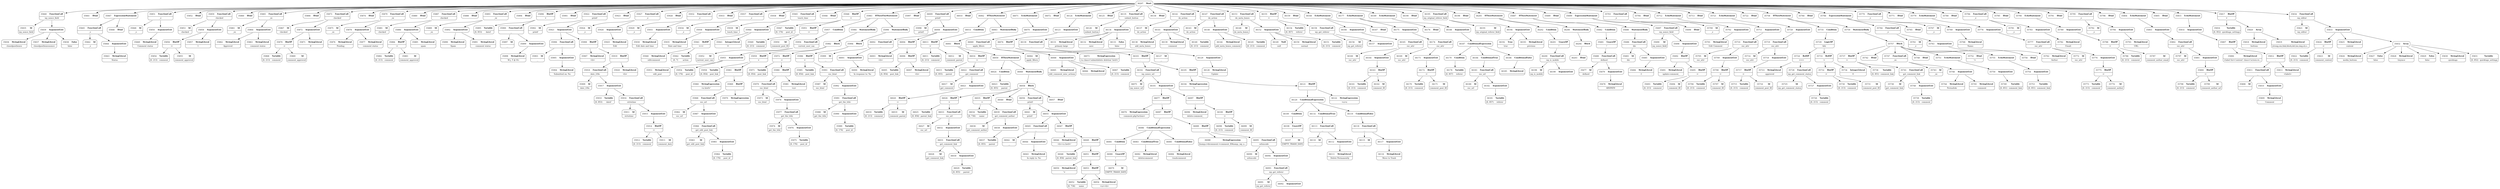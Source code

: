 digraph ast {
node [shape=none];
35840 [label=<<TABLE border='1' cellspacing='0' cellpadding='10' style='rounded' ><TR><TD border='0'>35840</TD><TD border='0'><B>FunctionCall</B></TD></TR><HR/><TR><TD border='0' cellpadding='5' colspan='2'>wp_nonce_field</TD></TR></TABLE>>];
35840 -> 35835 [weight=2];
35840 -> 35839 [weight=2];
35841 [label=<<TABLE border='1' cellspacing='0' cellpadding='10' style='rounded' ><TR><TD border='0'>35841</TD><TD border='0'><B>Html</B></TD></TR></TABLE>>];
35842 [label=<<TABLE border='1' cellspacing='0' cellpadding='10' style='rounded' ><TR><TD border='0'>35842</TD><TD border='0'><B>Id</B></TD></TR><HR/><TR><TD border='0' cellpadding='5' colspan='2'>_e</TD></TR></TABLE>>];
35843 [label=<<TABLE border='1' cellspacing='0' cellpadding='10' style='rounded' ><TR><TD border='0'>35843</TD><TD border='0'><B>StringLiteral</B></TD></TR><HR/><TR><TD border='0' cellpadding='5' colspan='2'>Status</TD></TR></TABLE>>];
35844 [label=<<TABLE border='1' cellspacing='0' cellpadding='10' style='rounded' ><TR><TD border='0'>35844</TD><TD border='0'><B>ArgumentList</B></TD></TR></TABLE>>];
35844 -> 35843 [weight=2];
35845 [label=<<TABLE border='1' cellspacing='0' cellpadding='10' style='rounded' ><TR><TD border='0'>35845</TD><TD border='0'><B>FunctionCall</B></TD></TR><HR/><TR><TD border='0' cellpadding='5' colspan='2'>_e</TD></TR></TABLE>>];
35845 -> 35842 [weight=2];
35845 -> 35844 [weight=2];
35846 [label=<<TABLE border='1' cellspacing='0' cellpadding='10' style='rounded' ><TR><TD border='0'>35846</TD><TD border='0'><B>Html</B></TD></TR></TABLE>>];
35847 [label=<<TABLE border='1' cellspacing='0' cellpadding='10' style='rounded' ><TR><TD border='0'>35847</TD><TD border='0'><B>ExpressionStatement</B></TD></TR></TABLE>>];
35847 -> 35845 [weight=2];
35847 -> 35846 [weight=2];
35848 [label=<<TABLE border='1' cellspacing='0' cellpadding='10' style='rounded' ><TR><TD border='0'>35848</TD><TD border='0'><B>Id</B></TD></TR><HR/><TR><TD border='0' cellpadding='5' colspan='2'>_e</TD></TR></TABLE>>];
35849 [label=<<TABLE border='1' cellspacing='0' cellpadding='10' style='rounded' ><TR><TD border='0'>35849</TD><TD border='0'><B>StringLiteral</B></TD></TR><HR/><TR><TD border='0' cellpadding='5' colspan='2'>Comment status</TD></TR></TABLE>>];
35850 [label=<<TABLE border='1' cellspacing='0' cellpadding='10' style='rounded' ><TR><TD border='0'>35850</TD><TD border='0'><B>ArgumentList</B></TD></TR></TABLE>>];
35850 -> 35849 [weight=2];
35851 [label=<<TABLE border='1' cellspacing='0' cellpadding='10' style='rounded' ><TR><TD border='0'>35851</TD><TD border='0'><B>FunctionCall</B></TD></TR><HR/><TR><TD border='0' cellpadding='5' colspan='2'>_e</TD></TR></TABLE>>];
35851 -> 35848 [weight=2];
35851 -> 35850 [weight=2];
35852 [label=<<TABLE border='1' cellspacing='0' cellpadding='10' style='rounded' ><TR><TD border='0'>35852</TD><TD border='0'><B>Html</B></TD></TR></TABLE>>];
35853 [label=<<TABLE border='1' cellspacing='0' cellpadding='10' style='rounded' ><TR><TD border='0'>35853</TD><TD border='0'><B>Id</B></TD></TR><HR/><TR><TD border='0' cellpadding='5' colspan='2'>checked</TD></TR></TABLE>>];
35854 [label=<<TABLE border='1' cellspacing='0' cellpadding='10' style='rounded' ><TR><TD border='0'>35854</TD><TD border='0'><B>Variable</B></TD></TR><HR/><TR><TD border='0' cellpadding='5'>(0, 213)</TD><TD border='0' cellpadding='5'>comment</TD></TR></TABLE>>];
35855 [label=<<TABLE border='1' cellspacing='0' cellpadding='10' style='rounded' ><TR><TD border='0'>35855</TD><TD border='0'><B>Id</B></TD></TR><HR/><TR><TD border='0' cellpadding='5' colspan='2'>comment_approved</TD></TR></TABLE>>];
35856 [label=<<TABLE border='1' cellspacing='0' cellpadding='10' style='rounded' ><TR><TD border='0'>35856</TD><TD border='0'><B>BinOP</B></TD></TR><HR/><TR><TD border='0' cellpadding='5' colspan='2'>-&gt;</TD></TR></TABLE>>];
35856 -> 35854 [weight=2];
35856 -> 35855 [weight=2];
35857 [label=<<TABLE border='1' cellspacing='0' cellpadding='10' style='rounded' ><TR><TD border='0'>35857</TD><TD border='0'><B>StringLiteral</B></TD></TR><HR/><TR><TD border='0' cellpadding='5' colspan='2'>1</TD></TR></TABLE>>];
35858 [label=<<TABLE border='1' cellspacing='0' cellpadding='10' style='rounded' ><TR><TD border='0'>35858</TD><TD border='0'><B>ArgumentList</B></TD></TR></TABLE>>];
35858 -> 35856 [weight=2];
35858 -> 35857 [weight=2];
35859 [label=<<TABLE border='1' cellspacing='0' cellpadding='10' style='rounded' ><TR><TD border='0'>35859</TD><TD border='0'><B>FunctionCall</B></TD></TR><HR/><TR><TD border='0' cellpadding='5' colspan='2'>checked</TD></TR></TABLE>>];
35859 -> 35853 [weight=2];
35859 -> 35858 [weight=2];
35860 [label=<<TABLE border='1' cellspacing='0' cellpadding='10' style='rounded' ><TR><TD border='0'>35860</TD><TD border='0'><B>Html</B></TD></TR></TABLE>>];
35861 [label=<<TABLE border='1' cellspacing='0' cellpadding='10' style='rounded' ><TR><TD border='0'>35861</TD><TD border='0'><B>Id</B></TD></TR><HR/><TR><TD border='0' cellpadding='5' colspan='2'>_ex</TD></TR></TABLE>>];
35862 [label=<<TABLE border='1' cellspacing='0' cellpadding='10' style='rounded' ><TR><TD border='0'>35862</TD><TD border='0'><B>StringLiteral</B></TD></TR><HR/><TR><TD border='0' cellpadding='5' colspan='2'>Approved</TD></TR></TABLE>>];
35863 [label=<<TABLE border='1' cellspacing='0' cellpadding='10' style='rounded' ><TR><TD border='0'>35863</TD><TD border='0'><B>StringLiteral</B></TD></TR><HR/><TR><TD border='0' cellpadding='5' colspan='2'>comment status</TD></TR></TABLE>>];
35864 [label=<<TABLE border='1' cellspacing='0' cellpadding='10' style='rounded' ><TR><TD border='0'>35864</TD><TD border='0'><B>ArgumentList</B></TD></TR></TABLE>>];
35864 -> 35862 [weight=2];
35864 -> 35863 [weight=2];
35865 [label=<<TABLE border='1' cellspacing='0' cellpadding='10' style='rounded' ><TR><TD border='0'>35865</TD><TD border='0'><B>FunctionCall</B></TD></TR><HR/><TR><TD border='0' cellpadding='5' colspan='2'>_ex</TD></TR></TABLE>>];
35865 -> 35861 [weight=2];
35865 -> 35864 [weight=2];
35866 [label=<<TABLE border='1' cellspacing='0' cellpadding='10' style='rounded' ><TR><TD border='0'>35866</TD><TD border='0'><B>Html</B></TD></TR></TABLE>>];
35867 [label=<<TABLE border='1' cellspacing='0' cellpadding='10' style='rounded' ><TR><TD border='0'>35867</TD><TD border='0'><B>Id</B></TD></TR><HR/><TR><TD border='0' cellpadding='5' colspan='2'>checked</TD></TR></TABLE>>];
35868 [label=<<TABLE border='1' cellspacing='0' cellpadding='10' style='rounded' ><TR><TD border='0'>35868</TD><TD border='0'><B>Variable</B></TD></TR><HR/><TR><TD border='0' cellpadding='5'>(0, 213)</TD><TD border='0' cellpadding='5'>comment</TD></TR></TABLE>>];
35869 [label=<<TABLE border='1' cellspacing='0' cellpadding='10' style='rounded' ><TR><TD border='0'>35869</TD><TD border='0'><B>Id</B></TD></TR><HR/><TR><TD border='0' cellpadding='5' colspan='2'>comment_approved</TD></TR></TABLE>>];
35870 [label=<<TABLE border='1' cellspacing='0' cellpadding='10' style='rounded' ><TR><TD border='0'>35870</TD><TD border='0'><B>BinOP</B></TD></TR><HR/><TR><TD border='0' cellpadding='5' colspan='2'>-&gt;</TD></TR></TABLE>>];
35870 -> 35868 [weight=2];
35870 -> 35869 [weight=2];
35871 [label=<<TABLE border='1' cellspacing='0' cellpadding='10' style='rounded' ><TR><TD border='0'>35871</TD><TD border='0'><B>StringLiteral</B></TD></TR><HR/><TR><TD border='0' cellpadding='5' colspan='2'>0</TD></TR></TABLE>>];
35872 [label=<<TABLE border='1' cellspacing='0' cellpadding='10' style='rounded' ><TR><TD border='0'>35872</TD><TD border='0'><B>ArgumentList</B></TD></TR></TABLE>>];
35872 -> 35870 [weight=2];
35872 -> 35871 [weight=2];
35873 [label=<<TABLE border='1' cellspacing='0' cellpadding='10' style='rounded' ><TR><TD border='0'>35873</TD><TD border='0'><B>FunctionCall</B></TD></TR><HR/><TR><TD border='0' cellpadding='5' colspan='2'>checked</TD></TR></TABLE>>];
35873 -> 35867 [weight=2];
35873 -> 35872 [weight=2];
35874 [label=<<TABLE border='1' cellspacing='0' cellpadding='10' style='rounded' ><TR><TD border='0'>35874</TD><TD border='0'><B>Html</B></TD></TR></TABLE>>];
35875 [label=<<TABLE border='1' cellspacing='0' cellpadding='10' style='rounded' ><TR><TD border='0'>35875</TD><TD border='0'><B>Id</B></TD></TR><HR/><TR><TD border='0' cellpadding='5' colspan='2'>_ex</TD></TR></TABLE>>];
35876 [label=<<TABLE border='1' cellspacing='0' cellpadding='10' style='rounded' ><TR><TD border='0'>35876</TD><TD border='0'><B>StringLiteral</B></TD></TR><HR/><TR><TD border='0' cellpadding='5' colspan='2'>Pending</TD></TR></TABLE>>];
35877 [label=<<TABLE border='1' cellspacing='0' cellpadding='10' style='rounded' ><TR><TD border='0'>35877</TD><TD border='0'><B>StringLiteral</B></TD></TR><HR/><TR><TD border='0' cellpadding='5' colspan='2'>comment status</TD></TR></TABLE>>];
35878 [label=<<TABLE border='1' cellspacing='0' cellpadding='10' style='rounded' ><TR><TD border='0'>35878</TD><TD border='0'><B>ArgumentList</B></TD></TR></TABLE>>];
35878 -> 35876 [weight=2];
35878 -> 35877 [weight=2];
35879 [label=<<TABLE border='1' cellspacing='0' cellpadding='10' style='rounded' ><TR><TD border='0'>35879</TD><TD border='0'><B>FunctionCall</B></TD></TR><HR/><TR><TD border='0' cellpadding='5' colspan='2'>_ex</TD></TR></TABLE>>];
35879 -> 35875 [weight=2];
35879 -> 35878 [weight=2];
35880 [label=<<TABLE border='1' cellspacing='0' cellpadding='10' style='rounded' ><TR><TD border='0'>35880</TD><TD border='0'><B>Html</B></TD></TR></TABLE>>];
35881 [label=<<TABLE border='1' cellspacing='0' cellpadding='10' style='rounded' ><TR><TD border='0'>35881</TD><TD border='0'><B>Id</B></TD></TR><HR/><TR><TD border='0' cellpadding='5' colspan='2'>checked</TD></TR></TABLE>>];
35882 [label=<<TABLE border='1' cellspacing='0' cellpadding='10' style='rounded' ><TR><TD border='0'>35882</TD><TD border='0'><B>Variable</B></TD></TR><HR/><TR><TD border='0' cellpadding='5'>(0, 213)</TD><TD border='0' cellpadding='5'>comment</TD></TR></TABLE>>];
35883 [label=<<TABLE border='1' cellspacing='0' cellpadding='10' style='rounded' ><TR><TD border='0'>35883</TD><TD border='0'><B>Id</B></TD></TR><HR/><TR><TD border='0' cellpadding='5' colspan='2'>comment_approved</TD></TR></TABLE>>];
35884 [label=<<TABLE border='1' cellspacing='0' cellpadding='10' style='rounded' ><TR><TD border='0'>35884</TD><TD border='0'><B>BinOP</B></TD></TR><HR/><TR><TD border='0' cellpadding='5' colspan='2'>-&gt;</TD></TR></TABLE>>];
35884 -> 35882 [weight=2];
35884 -> 35883 [weight=2];
35885 [label=<<TABLE border='1' cellspacing='0' cellpadding='10' style='rounded' ><TR><TD border='0'>35885</TD><TD border='0'><B>StringLiteral</B></TD></TR><HR/><TR><TD border='0' cellpadding='5' colspan='2'>spam</TD></TR></TABLE>>];
35886 [label=<<TABLE border='1' cellspacing='0' cellpadding='10' style='rounded' ><TR><TD border='0'>35886</TD><TD border='0'><B>ArgumentList</B></TD></TR></TABLE>>];
35886 -> 35884 [weight=2];
35886 -> 35885 [weight=2];
35887 [label=<<TABLE border='1' cellspacing='0' cellpadding='10' style='rounded' ><TR><TD border='0'>35887</TD><TD border='0'><B>FunctionCall</B></TD></TR><HR/><TR><TD border='0' cellpadding='5' colspan='2'>checked</TD></TR></TABLE>>];
35887 -> 35881 [weight=2];
35887 -> 35886 [weight=2];
35888 [label=<<TABLE border='1' cellspacing='0' cellpadding='10' style='rounded' ><TR><TD border='0'>35888</TD><TD border='0'><B>Html</B></TD></TR></TABLE>>];
35889 [label=<<TABLE border='1' cellspacing='0' cellpadding='10' style='rounded' ><TR><TD border='0'>35889</TD><TD border='0'><B>Id</B></TD></TR><HR/><TR><TD border='0' cellpadding='5' colspan='2'>_ex</TD></TR></TABLE>>];
35890 [label=<<TABLE border='1' cellspacing='0' cellpadding='10' style='rounded' ><TR><TD border='0'>35890</TD><TD border='0'><B>StringLiteral</B></TD></TR><HR/><TR><TD border='0' cellpadding='5' colspan='2'>Spam</TD></TR></TABLE>>];
35891 [label=<<TABLE border='1' cellspacing='0' cellpadding='10' style='rounded' ><TR><TD border='0'>35891</TD><TD border='0'><B>StringLiteral</B></TD></TR><HR/><TR><TD border='0' cellpadding='5' colspan='2'>comment status</TD></TR></TABLE>>];
35892 [label=<<TABLE border='1' cellspacing='0' cellpadding='10' style='rounded' ><TR><TD border='0'>35892</TD><TD border='0'><B>ArgumentList</B></TD></TR></TABLE>>];
35892 -> 35890 [weight=2];
35892 -> 35891 [weight=2];
35893 [label=<<TABLE border='1' cellspacing='0' cellpadding='10' style='rounded' ><TR><TD border='0'>35893</TD><TD border='0'><B>FunctionCall</B></TD></TR><HR/><TR><TD border='0' cellpadding='5' colspan='2'>_ex</TD></TR></TABLE>>];
35893 -> 35889 [weight=2];
35893 -> 35892 [weight=2];
35894 [label=<<TABLE border='1' cellspacing='0' cellpadding='10' style='rounded' ><TR><TD border='0'>35894</TD><TD border='0'><B>Html</B></TD></TR></TABLE>>];
35895 [label=<<TABLE border='1' cellspacing='0' cellpadding='10' style='rounded' ><TR><TD border='0'>35895</TD><TD border='0'><B>Variable</B></TD></TR><HR/><TR><TD border='0' cellpadding='5'>(0, 853)</TD><TD border='0' cellpadding='5'>datef</TD></TR></TABLE>>];
35896 [label=<<TABLE border='1' cellspacing='0' cellpadding='10' style='rounded' ><TR><TD border='0'>35896</TD><TD border='0'><B>BinOP</B></TD></TR><HR/><TR><TD border='0' cellpadding='5' colspan='2'>=</TD></TR></TABLE>>];
35896 -> 35895 [weight=2];
35896 -> 35900 [weight=2];
35897 [label=<<TABLE border='1' cellspacing='0' cellpadding='10' style='rounded' ><TR><TD border='0'>35897</TD><TD border='0'><B>Id</B></TD></TR><HR/><TR><TD border='0' cellpadding='5' colspan='2'>__</TD></TR></TABLE>>];
35898 [label=<<TABLE border='1' cellspacing='0' cellpadding='10' style='rounded' ><TR><TD border='0'>35898</TD><TD border='0'><B>StringLiteral</B></TD></TR><HR/><TR><TD border='0' cellpadding='5' colspan='2'>M j, Y @ H:i</TD></TR></TABLE>>];
35899 [label=<<TABLE border='1' cellspacing='0' cellpadding='10' style='rounded' ><TR><TD border='0'>35899</TD><TD border='0'><B>ArgumentList</B></TD></TR></TABLE>>];
35899 -> 35898 [weight=2];
35900 [label=<<TABLE border='1' cellspacing='0' cellpadding='10' style='rounded' ><TR><TD border='0'>35900</TD><TD border='0'><B>FunctionCall</B></TD></TR><HR/><TR><TD border='0' cellpadding='5' colspan='2'>__</TD></TR></TABLE>>];
35900 -> 35897 [weight=2];
35900 -> 35899 [weight=2];
35901 [label=<<TABLE border='1' cellspacing='0' cellpadding='10' style='rounded' ><TR><TD border='0'>35901</TD><TD border='0'><B>Html</B></TD></TR></TABLE>>];
35902 [label=<<TABLE border='1' cellspacing='0' cellpadding='10' style='rounded' ><TR><TD border='0'>35902</TD><TD border='0'><B>Id</B></TD></TR><HR/><TR><TD border='0' cellpadding='5' colspan='2'>printf</TD></TR></TABLE>>];
35903 [label=<<TABLE border='1' cellspacing='0' cellpadding='10' style='rounded' ><TR><TD border='0'>35903</TD><TD border='0'><B>Id</B></TD></TR><HR/><TR><TD border='0' cellpadding='5' colspan='2'>__</TD></TR></TABLE>>];
35904 [label=<<TABLE border='1' cellspacing='0' cellpadding='10' style='rounded' ><TR><TD border='0'>35904</TD><TD border='0'><B>StringLiteral</B></TD></TR><HR/><TR><TD border='0' cellpadding='5' colspan='2'>Submitted on: %s</TD></TR></TABLE>>];
35905 [label=<<TABLE border='1' cellspacing='0' cellpadding='10' style='rounded' ><TR><TD border='0'>35905</TD><TD border='0'><B>ArgumentList</B></TD></TR></TABLE>>];
35905 -> 35904 [weight=2];
35906 [label=<<TABLE border='1' cellspacing='0' cellpadding='10' style='rounded' ><TR><TD border='0'>35906</TD><TD border='0'><B>FunctionCall</B></TD></TR><HR/><TR><TD border='0' cellpadding='5' colspan='2'>__</TD></TR></TABLE>>];
35906 -> 35903 [weight=2];
35906 -> 35905 [weight=2];
35907 [label=<<TABLE border='1' cellspacing='0' cellpadding='10' style='rounded' ><TR><TD border='0'>35907</TD><TD border='0'><B>StringLiteral</B></TD></TR><HR/><TR><TD border='0' cellpadding='5' colspan='2'>&lt;b&gt;</TD></TR></TABLE>>];
35908 [label=<<TABLE border='1' cellspacing='0' cellpadding='10' style='rounded' ><TR><TD border='0'>35908</TD><TD border='0'><B>BinOP</B></TD></TR><HR/><TR><TD border='0' cellpadding='5' colspan='2'>.</TD></TR></TABLE>>];
35908 -> 35907 [weight=2];
35908 -> 35919 [weight=2];
35909 [label=<<TABLE border='1' cellspacing='0' cellpadding='10' style='rounded' ><TR><TD border='0'>35909</TD><TD border='0'><B>Id</B></TD></TR><HR/><TR><TD border='0' cellpadding='5' colspan='2'>date_i18n</TD></TR></TABLE>>];
35910 [label=<<TABLE border='1' cellspacing='0' cellpadding='10' style='rounded' ><TR><TD border='0'>35910</TD><TD border='0'><B>Variable</B></TD></TR><HR/><TR><TD border='0' cellpadding='5'>(0, 853)</TD><TD border='0' cellpadding='5'>datef</TD></TR></TABLE>>];
35911 [label=<<TABLE border='1' cellspacing='0' cellpadding='10' style='rounded' ><TR><TD border='0'>35911</TD><TD border='0'><B>Id</B></TD></TR><HR/><TR><TD border='0' cellpadding='5' colspan='2'>strtotime</TD></TR></TABLE>>];
35912 [label=<<TABLE border='1' cellspacing='0' cellpadding='10' style='rounded' ><TR><TD border='0'>35912</TD><TD border='0'><B>Variable</B></TD></TR><HR/><TR><TD border='0' cellpadding='5'>(0, 213)</TD><TD border='0' cellpadding='5'>comment</TD></TR></TABLE>>];
35913 [label=<<TABLE border='1' cellspacing='0' cellpadding='10' style='rounded' ><TR><TD border='0'>35913</TD><TD border='0'><B>Id</B></TD></TR><HR/><TR><TD border='0' cellpadding='5' colspan='2'>comment_date</TD></TR></TABLE>>];
35914 [label=<<TABLE border='1' cellspacing='0' cellpadding='10' style='rounded' ><TR><TD border='0'>35914</TD><TD border='0'><B>BinOP</B></TD></TR><HR/><TR><TD border='0' cellpadding='5' colspan='2'>-&gt;</TD></TR></TABLE>>];
35914 -> 35912 [weight=2];
35914 -> 35913 [weight=2];
35915 [label=<<TABLE border='1' cellspacing='0' cellpadding='10' style='rounded' ><TR><TD border='0'>35915</TD><TD border='0'><B>ArgumentList</B></TD></TR></TABLE>>];
35915 -> 35914 [weight=2];
35916 [label=<<TABLE border='1' cellspacing='0' cellpadding='10' style='rounded' ><TR><TD border='0'>35916</TD><TD border='0'><B>FunctionCall</B></TD></TR><HR/><TR><TD border='0' cellpadding='5' colspan='2'>strtotime</TD></TR></TABLE>>];
35916 -> 35911 [weight=2];
35916 -> 35915 [weight=2];
35917 [label=<<TABLE border='1' cellspacing='0' cellpadding='10' style='rounded' ><TR><TD border='0'>35917</TD><TD border='0'><B>ArgumentList</B></TD></TR></TABLE>>];
35917 -> 35910 [weight=2];
35917 -> 35916 [weight=2];
35918 [label=<<TABLE border='1' cellspacing='0' cellpadding='10' style='rounded' ><TR><TD border='0'>35918</TD><TD border='0'><B>FunctionCall</B></TD></TR><HR/><TR><TD border='0' cellpadding='5' colspan='2'>date_i18n</TD></TR></TABLE>>];
35918 -> 35909 [weight=2];
35918 -> 35917 [weight=2];
35919 [label=<<TABLE border='1' cellspacing='0' cellpadding='10' style='rounded' ><TR><TD border='0'>35919</TD><TD border='0'><B>BinOP</B></TD></TR><HR/><TR><TD border='0' cellpadding='5' colspan='2'>.</TD></TR></TABLE>>];
35919 -> 35918 [weight=2];
35919 -> 35920 [weight=2];
35920 [label=<<TABLE border='1' cellspacing='0' cellpadding='10' style='rounded' ><TR><TD border='0'>35920</TD><TD border='0'><B>StringLiteral</B></TD></TR><HR/><TR><TD border='0' cellpadding='5' colspan='2'>&lt;b&gt;</TD></TR></TABLE>>];
35921 [label=<<TABLE border='1' cellspacing='0' cellpadding='10' style='rounded' ><TR><TD border='0'>35921</TD><TD border='0'><B>ArgumentList</B></TD></TR></TABLE>>];
35921 -> 35906 [weight=2];
35921 -> 35908 [weight=2];
35922 [label=<<TABLE border='1' cellspacing='0' cellpadding='10' style='rounded' ><TR><TD border='0'>35922</TD><TD border='0'><B>FunctionCall</B></TD></TR><HR/><TR><TD border='0' cellpadding='5' colspan='2'>printf</TD></TR></TABLE>>];
35922 -> 35902 [weight=2];
35922 -> 35921 [weight=2];
35923 [label=<<TABLE border='1' cellspacing='0' cellpadding='10' style='rounded' ><TR><TD border='0'>35923</TD><TD border='0'><B>Html</B></TD></TR></TABLE>>];
35924 [label=<<TABLE border='1' cellspacing='0' cellpadding='10' style='rounded' ><TR><TD border='0'>35924</TD><TD border='0'><B>Id</B></TD></TR><HR/><TR><TD border='0' cellpadding='5' colspan='2'>_e</TD></TR></TABLE>>];
35925 [label=<<TABLE border='1' cellspacing='0' cellpadding='10' style='rounded' ><TR><TD border='0'>35925</TD><TD border='0'><B>StringLiteral</B></TD></TR><HR/><TR><TD border='0' cellpadding='5' colspan='2'>Edit</TD></TR></TABLE>>];
35926 [label=<<TABLE border='1' cellspacing='0' cellpadding='10' style='rounded' ><TR><TD border='0'>35926</TD><TD border='0'><B>ArgumentList</B></TD></TR></TABLE>>];
35926 -> 35925 [weight=2];
35927 [label=<<TABLE border='1' cellspacing='0' cellpadding='10' style='rounded' ><TR><TD border='0'>35927</TD><TD border='0'><B>FunctionCall</B></TD></TR><HR/><TR><TD border='0' cellpadding='5' colspan='2'>_e</TD></TR></TABLE>>];
35927 -> 35924 [weight=2];
35927 -> 35926 [weight=2];
35928 [label=<<TABLE border='1' cellspacing='0' cellpadding='10' style='rounded' ><TR><TD border='0'>35928</TD><TD border='0'><B>Html</B></TD></TR></TABLE>>];
35929 [label=<<TABLE border='1' cellspacing='0' cellpadding='10' style='rounded' ><TR><TD border='0'>35929</TD><TD border='0'><B>Id</B></TD></TR><HR/><TR><TD border='0' cellpadding='5' colspan='2'>_e</TD></TR></TABLE>>];
35930 [label=<<TABLE border='1' cellspacing='0' cellpadding='10' style='rounded' ><TR><TD border='0'>35930</TD><TD border='0'><B>StringLiteral</B></TD></TR><HR/><TR><TD border='0' cellpadding='5' colspan='2'>Edit date and time</TD></TR></TABLE>>];
35931 [label=<<TABLE border='1' cellspacing='0' cellpadding='10' style='rounded' ><TR><TD border='0'>35931</TD><TD border='0'><B>ArgumentList</B></TD></TR></TABLE>>];
35931 -> 35930 [weight=2];
35932 [label=<<TABLE border='1' cellspacing='0' cellpadding='10' style='rounded' ><TR><TD border='0'>35932</TD><TD border='0'><B>FunctionCall</B></TD></TR><HR/><TR><TD border='0' cellpadding='5' colspan='2'>_e</TD></TR></TABLE>>];
35932 -> 35929 [weight=2];
35932 -> 35931 [weight=2];
35933 [label=<<TABLE border='1' cellspacing='0' cellpadding='10' style='rounded' ><TR><TD border='0'>35933</TD><TD border='0'><B>Html</B></TD></TR></TABLE>>];
35934 [label=<<TABLE border='1' cellspacing='0' cellpadding='10' style='rounded' ><TR><TD border='0'>35934</TD><TD border='0'><B>Id</B></TD></TR><HR/><TR><TD border='0' cellpadding='5' colspan='2'>_e</TD></TR></TABLE>>];
35935 [label=<<TABLE border='1' cellspacing='0' cellpadding='10' style='rounded' ><TR><TD border='0'>35935</TD><TD border='0'><B>StringLiteral</B></TD></TR><HR/><TR><TD border='0' cellpadding='5' colspan='2'>Date and time</TD></TR></TABLE>>];
35936 [label=<<TABLE border='1' cellspacing='0' cellpadding='10' style='rounded' ><TR><TD border='0'>35936</TD><TD border='0'><B>ArgumentList</B></TD></TR></TABLE>>];
35936 -> 35935 [weight=2];
35937 [label=<<TABLE border='1' cellspacing='0' cellpadding='10' style='rounded' ><TR><TD border='0'>35937</TD><TD border='0'><B>FunctionCall</B></TD></TR><HR/><TR><TD border='0' cellpadding='5' colspan='2'>_e</TD></TR></TABLE>>];
35937 -> 35934 [weight=2];
35937 -> 35936 [weight=2];
35938 [label=<<TABLE border='1' cellspacing='0' cellpadding='10' style='rounded' ><TR><TD border='0'>35938</TD><TD border='0'><B>Html</B></TD></TR></TABLE>>];
35939 [label=<<TABLE border='1' cellspacing='0' cellpadding='10' style='rounded' ><TR><TD border='0'>35939</TD><TD border='0'><B>Id</B></TD></TR><HR/><TR><TD border='0' cellpadding='5' colspan='2'>touch_time</TD></TR></TABLE>>];
35940 [label=<<TABLE border='1' cellspacing='0' cellpadding='10' style='rounded' ><TR><TD border='0'>35940</TD><TD border='0'><B>StringLiteral</B></TD></TR><HR/><TR><TD border='0' cellpadding='5' colspan='2'>editcomment</TD></TR></TABLE>>];
35941 [label=<<TABLE border='1' cellspacing='0' cellpadding='10' style='rounded' ><TR><TD border='0'>35941</TD><TD border='0'><B>RelOP</B></TD></TR><HR/><TR><TD border='0' cellpadding='5' colspan='2'>===</TD></TR></TABLE>>];
35941 -> 35940 [weight=2];
35941 -> 35942 [weight=2];
35942 [label=<<TABLE border='1' cellspacing='0' cellpadding='10' style='rounded' ><TR><TD border='0'>35942</TD><TD border='0'><B>Variable</B></TD></TR><HR/><TR><TD border='0' cellpadding='5'>(0, 7)</TD><TD border='0' cellpadding='5'>action</TD></TR></TABLE>>];
35943 [label=<<TABLE border='1' cellspacing='0' cellpadding='10' style='rounded' ><TR><TD border='0'>35943</TD><TD border='0'><B>IntegerLiteral</B></TD></TR><HR/><TR><TD border='0' cellpadding='5' colspan='2'>0</TD></TR></TABLE>>];
35944 [label=<<TABLE border='1' cellspacing='0' cellpadding='10' style='rounded' ><TR><TD border='0'>35944</TD><TD border='0'><B>ArgumentList</B></TD></TR></TABLE>>];
35944 -> 35941 [weight=2];
35944 -> 35943 [weight=2];
35945 [label=<<TABLE border='1' cellspacing='0' cellpadding='10' style='rounded' ><TR><TD border='0'>35945</TD><TD border='0'><B>FunctionCall</B></TD></TR><HR/><TR><TD border='0' cellpadding='5' colspan='2'>touch_time</TD></TR></TABLE>>];
35945 -> 35939 [weight=2];
35945 -> 35944 [weight=2];
35946 [label=<<TABLE border='1' cellspacing='0' cellpadding='10' style='rounded' ><TR><TD border='0'>35946</TD><TD border='0'><B>Html</B></TD></TR></TABLE>>];
35947 [label=<<TABLE border='1' cellspacing='0' cellpadding='10' style='rounded' ><TR><TD border='0'>35947</TD><TD border='0'><B>Variable</B></TD></TR><HR/><TR><TD border='0' cellpadding='5'>(0, 176)</TD><TD border='0' cellpadding='5'>post_id</TD></TR></TABLE>>];
35948 [label=<<TABLE border='1' cellspacing='0' cellpadding='10' style='rounded' ><TR><TD border='0'>35948</TD><TD border='0'><B>BinOP</B></TD></TR><HR/><TR><TD border='0' cellpadding='5' colspan='2'>=</TD></TR></TABLE>>];
35948 -> 35947 [weight=2];
35948 -> 35951 [weight=2];
35949 [label=<<TABLE border='1' cellspacing='0' cellpadding='10' style='rounded' ><TR><TD border='0'>35949</TD><TD border='0'><B>Variable</B></TD></TR><HR/><TR><TD border='0' cellpadding='5'>(0, 213)</TD><TD border='0' cellpadding='5'>comment</TD></TR></TABLE>>];
35950 [label=<<TABLE border='1' cellspacing='0' cellpadding='10' style='rounded' ><TR><TD border='0'>35950</TD><TD border='0'><B>Id</B></TD></TR><HR/><TR><TD border='0' cellpadding='5' colspan='2'>comment_post_ID</TD></TR></TABLE>>];
35951 [label=<<TABLE border='1' cellspacing='0' cellpadding='10' style='rounded' ><TR><TD border='0'>35951</TD><TD border='0'><B>BinOP</B></TD></TR><HR/><TR><TD border='0' cellpadding='5' colspan='2'>-&gt;</TD></TR></TABLE>>];
35951 -> 35949 [weight=2];
35951 -> 35950 [weight=2];
35952 [label=<<TABLE border='1' cellspacing='0' cellpadding='10' style='rounded' ><TR><TD border='0'>35952</TD><TD border='0'><B>Id</B></TD></TR><HR/><TR><TD border='0' cellpadding='5' colspan='2'>current_user_can</TD></TR></TABLE>>];
35953 [label=<<TABLE border='1' cellspacing='0' cellpadding='10' style='rounded' ><TR><TD border='0'>35953</TD><TD border='0'><B>StringLiteral</B></TD></TR><HR/><TR><TD border='0' cellpadding='5' colspan='2'>edit_post</TD></TR></TABLE>>];
35954 [label=<<TABLE border='1' cellspacing='0' cellpadding='10' style='rounded' ><TR><TD border='0'>35954</TD><TD border='0'><B>Variable</B></TD></TR><HR/><TR><TD border='0' cellpadding='5'>(0, 176)</TD><TD border='0' cellpadding='5'>post_id</TD></TR></TABLE>>];
35955 [label=<<TABLE border='1' cellspacing='0' cellpadding='10' style='rounded' ><TR><TD border='0'>35955</TD><TD border='0'><B>ArgumentList</B></TD></TR></TABLE>>];
35955 -> 35953 [weight=2];
35955 -> 35954 [weight=2];
35956 [label=<<TABLE border='1' cellspacing='0' cellpadding='10' style='rounded' ><TR><TD border='0'>35956</TD><TD border='0'><B>FunctionCall</B></TD></TR><HR/><TR><TD border='0' cellpadding='5' colspan='2'>current_user_can</TD></TR></TABLE>>];
35956 -> 35952 [weight=2];
35956 -> 35955 [weight=2];
35957 [label=<<TABLE border='1' cellspacing='0' cellpadding='10' style='rounded' ><TR><TD border='0'>35957</TD><TD border='0'><B>Condition</B></TD></TR></TABLE>>];
35957 -> 35956 [weight=2];
35958 [label=<<TABLE border='1' cellspacing='0' cellpadding='10' style='rounded' ><TR><TD border='0'>35958</TD><TD border='0'><B>Variable</B></TD></TR><HR/><TR><TD border='0' cellpadding='5'>(0, 854)</TD><TD border='0' cellpadding='5'>post_link</TD></TR></TABLE>>];
35959 [label=<<TABLE border='1' cellspacing='0' cellpadding='10' style='rounded' ><TR><TD border='0'>35959</TD><TD border='0'><B>BinOP</B></TD></TR><HR/><TR><TD border='0' cellpadding='5' colspan='2'>=</TD></TR></TABLE>>];
35959 -> 35958 [weight=2];
35959 -> 35961 [weight=2];
35960 [label=<<TABLE border='1' cellspacing='0' cellpadding='10' style='rounded' ><TR><TD border='0'>35960</TD><TD border='0'><B>StringExpression</B></TD></TR><HR/><TR><TD border='0' cellpadding='5' colspan='2'>&lt;a href='</TD></TR></TABLE>>];
35961 [label=<<TABLE border='1' cellspacing='0' cellpadding='10' style='rounded' ><TR><TD border='0'>35961</TD><TD border='0'><B>BinOP</B></TD></TR><HR/><TR><TD border='0' cellpadding='5' colspan='2'>.</TD></TR></TABLE>>];
35961 -> 35960 [weight=2];
35961 -> 35969 [weight=2];
35962 [label=<<TABLE border='1' cellspacing='0' cellpadding='10' style='rounded' ><TR><TD border='0'>35962</TD><TD border='0'><B>Id</B></TD></TR><HR/><TR><TD border='0' cellpadding='5' colspan='2'>esc_url</TD></TR></TABLE>>];
35963 [label=<<TABLE border='1' cellspacing='0' cellpadding='10' style='rounded' ><TR><TD border='0'>35963</TD><TD border='0'><B>Id</B></TD></TR><HR/><TR><TD border='0' cellpadding='5' colspan='2'>get_edit_post_link</TD></TR></TABLE>>];
35964 [label=<<TABLE border='1' cellspacing='0' cellpadding='10' style='rounded' ><TR><TD border='0'>35964</TD><TD border='0'><B>Variable</B></TD></TR><HR/><TR><TD border='0' cellpadding='5'>(0, 176)</TD><TD border='0' cellpadding='5'>post_id</TD></TR></TABLE>>];
35965 [label=<<TABLE border='1' cellspacing='0' cellpadding='10' style='rounded' ><TR><TD border='0'>35965</TD><TD border='0'><B>ArgumentList</B></TD></TR></TABLE>>];
35965 -> 35964 [weight=2];
35966 [label=<<TABLE border='1' cellspacing='0' cellpadding='10' style='rounded' ><TR><TD border='0'>35966</TD><TD border='0'><B>FunctionCall</B></TD></TR><HR/><TR><TD border='0' cellpadding='5' colspan='2'>get_edit_post_link</TD></TR></TABLE>>];
35966 -> 35963 [weight=2];
35966 -> 35965 [weight=2];
35967 [label=<<TABLE border='1' cellspacing='0' cellpadding='10' style='rounded' ><TR><TD border='0'>35967</TD><TD border='0'><B>ArgumentList</B></TD></TR></TABLE>>];
35967 -> 35966 [weight=2];
35968 [label=<<TABLE border='1' cellspacing='0' cellpadding='10' style='rounded' ><TR><TD border='0'>35968</TD><TD border='0'><B>FunctionCall</B></TD></TR><HR/><TR><TD border='0' cellpadding='5' colspan='2'>esc_url</TD></TR></TABLE>>];
35968 -> 35962 [weight=2];
35968 -> 35967 [weight=2];
35969 [label=<<TABLE border='1' cellspacing='0' cellpadding='10' style='rounded' ><TR><TD border='0'>35969</TD><TD border='0'><B>BinOP</B></TD></TR><HR/><TR><TD border='0' cellpadding='5' colspan='2'>.</TD></TR></TABLE>>];
35969 -> 35968 [weight=2];
35969 -> 35970 [weight=2];
35970 [label=<<TABLE border='1' cellspacing='0' cellpadding='10' style='rounded' ><TR><TD border='0'>35970</TD><TD border='0'><B>StringExpression</B></TD></TR><HR/><TR><TD border='0' cellpadding='5' colspan='2'>'&gt;</TD></TR></TABLE>>];
35971 [label=<<TABLE border='1' cellspacing='0' cellpadding='10' style='rounded' ><TR><TD border='0'>35971</TD><TD border='0'><B>Variable</B></TD></TR><HR/><TR><TD border='0' cellpadding='5'>(0, 854)</TD><TD border='0' cellpadding='5'>post_link</TD></TR></TABLE>>];
35972 [label=<<TABLE border='1' cellspacing='0' cellpadding='10' style='rounded' ><TR><TD border='0'>35972</TD><TD border='0'><B>BinOP</B></TD></TR><HR/><TR><TD border='0' cellpadding='5' colspan='2'>.=</TD></TR></TABLE>>];
35972 -> 35971 [weight=2];
35972 -> 35980 [weight=2];
35973 [label=<<TABLE border='1' cellspacing='0' cellpadding='10' style='rounded' ><TR><TD border='0'>35973</TD><TD border='0'><B>Id</B></TD></TR><HR/><TR><TD border='0' cellpadding='5' colspan='2'>esc_html</TD></TR></TABLE>>];
35974 [label=<<TABLE border='1' cellspacing='0' cellpadding='10' style='rounded' ><TR><TD border='0'>35974</TD><TD border='0'><B>Id</B></TD></TR><HR/><TR><TD border='0' cellpadding='5' colspan='2'>get_the_title</TD></TR></TABLE>>];
35975 [label=<<TABLE border='1' cellspacing='0' cellpadding='10' style='rounded' ><TR><TD border='0'>35975</TD><TD border='0'><B>Variable</B></TD></TR><HR/><TR><TD border='0' cellpadding='5'>(0, 176)</TD><TD border='0' cellpadding='5'>post_id</TD></TR></TABLE>>];
35976 [label=<<TABLE border='1' cellspacing='0' cellpadding='10' style='rounded' ><TR><TD border='0'>35976</TD><TD border='0'><B>ArgumentList</B></TD></TR></TABLE>>];
35976 -> 35975 [weight=2];
35977 [label=<<TABLE border='1' cellspacing='0' cellpadding='10' style='rounded' ><TR><TD border='0'>35977</TD><TD border='0'><B>FunctionCall</B></TD></TR><HR/><TR><TD border='0' cellpadding='5' colspan='2'>get_the_title</TD></TR></TABLE>>];
35977 -> 35974 [weight=2];
35977 -> 35976 [weight=2];
35978 [label=<<TABLE border='1' cellspacing='0' cellpadding='10' style='rounded' ><TR><TD border='0'>35978</TD><TD border='0'><B>ArgumentList</B></TD></TR></TABLE>>];
35978 -> 35977 [weight=2];
35979 [label=<<TABLE border='1' cellspacing='0' cellpadding='10' style='rounded' ><TR><TD border='0'>35979</TD><TD border='0'><B>FunctionCall</B></TD></TR><HR/><TR><TD border='0' cellpadding='5' colspan='2'>esc_html</TD></TR></TABLE>>];
35979 -> 35973 [weight=2];
35979 -> 35978 [weight=2];
35980 [label=<<TABLE border='1' cellspacing='0' cellpadding='10' style='rounded' ><TR><TD border='0'>35980</TD><TD border='0'><B>BinOP</B></TD></TR><HR/><TR><TD border='0' cellpadding='5' colspan='2'>.</TD></TR></TABLE>>];
35980 -> 35979 [weight=2];
35980 -> 35981 [weight=2];
35981 [label=<<TABLE border='1' cellspacing='0' cellpadding='10' style='rounded' ><TR><TD border='0'>35981</TD><TD border='0'><B>StringLiteral</B></TD></TR><HR/><TR><TD border='0' cellpadding='5' colspan='2'>&lt;a&gt;</TD></TR></TABLE>>];
35982 [label=<<TABLE border='1' cellspacing='0' cellpadding='10' style='rounded' ><TR><TD border='0'>35982</TD><TD border='0'><B>Block</B></TD></TR></TABLE>>];
35982 -> 35959 [weight=2];
35982 -> 35972 [weight=2];
35983 [label=<<TABLE border='1' cellspacing='0' cellpadding='10' style='rounded' ><TR><TD border='0'>35983</TD><TD border='0'><B>IfThenElseStatement</B></TD></TR></TABLE>>];
35983 -> 35957 [weight=2];
35983 -> 35984 [weight=2];
35983 -> 35996 [weight=2];
35984 [label=<<TABLE border='1' cellspacing='0' cellpadding='10' style='rounded' ><TR><TD border='0'>35984</TD><TD border='0'><B>StatementBody</B></TD></TR></TABLE>>];
35984 -> 35982 [weight=2];
35985 [label=<<TABLE border='1' cellspacing='0' cellpadding='10' style='rounded' ><TR><TD border='0'>35985</TD><TD border='0'><B>Variable</B></TD></TR><HR/><TR><TD border='0' cellpadding='5'>(0, 854)</TD><TD border='0' cellpadding='5'>post_link</TD></TR></TABLE>>];
35986 [label=<<TABLE border='1' cellspacing='0' cellpadding='10' style='rounded' ><TR><TD border='0'>35986</TD><TD border='0'><B>BinOP</B></TD></TR><HR/><TR><TD border='0' cellpadding='5' colspan='2'>=</TD></TR></TABLE>>];
35986 -> 35985 [weight=2];
35986 -> 35993 [weight=2];
35987 [label=<<TABLE border='1' cellspacing='0' cellpadding='10' style='rounded' ><TR><TD border='0'>35987</TD><TD border='0'><B>Id</B></TD></TR><HR/><TR><TD border='0' cellpadding='5' colspan='2'>esc_html</TD></TR></TABLE>>];
35988 [label=<<TABLE border='1' cellspacing='0' cellpadding='10' style='rounded' ><TR><TD border='0'>35988</TD><TD border='0'><B>Id</B></TD></TR><HR/><TR><TD border='0' cellpadding='5' colspan='2'>get_the_title</TD></TR></TABLE>>];
35989 [label=<<TABLE border='1' cellspacing='0' cellpadding='10' style='rounded' ><TR><TD border='0'>35989</TD><TD border='0'><B>Variable</B></TD></TR><HR/><TR><TD border='0' cellpadding='5'>(0, 176)</TD><TD border='0' cellpadding='5'>post_id</TD></TR></TABLE>>];
35990 [label=<<TABLE border='1' cellspacing='0' cellpadding='10' style='rounded' ><TR><TD border='0'>35990</TD><TD border='0'><B>ArgumentList</B></TD></TR></TABLE>>];
35990 -> 35989 [weight=2];
35991 [label=<<TABLE border='1' cellspacing='0' cellpadding='10' style='rounded' ><TR><TD border='0'>35991</TD><TD border='0'><B>FunctionCall</B></TD></TR><HR/><TR><TD border='0' cellpadding='5' colspan='2'>get_the_title</TD></TR></TABLE>>];
35991 -> 35988 [weight=2];
35991 -> 35990 [weight=2];
35992 [label=<<TABLE border='1' cellspacing='0' cellpadding='10' style='rounded' ><TR><TD border='0'>35992</TD><TD border='0'><B>ArgumentList</B></TD></TR></TABLE>>];
35992 -> 35991 [weight=2];
35993 [label=<<TABLE border='1' cellspacing='0' cellpadding='10' style='rounded' ><TR><TD border='0'>35993</TD><TD border='0'><B>FunctionCall</B></TD></TR><HR/><TR><TD border='0' cellpadding='5' colspan='2'>esc_html</TD></TR></TABLE>>];
35993 -> 35987 [weight=2];
35993 -> 35992 [weight=2];
35994 [label=<<TABLE border='1' cellspacing='0' cellpadding='10' style='rounded' ><TR><TD border='0'>35994</TD><TD border='0'><B>Block</B></TD></TR></TABLE>>];
35994 -> 35986 [weight=2];
35996 [label=<<TABLE border='1' cellspacing='0' cellpadding='10' style='rounded' ><TR><TD border='0'>35996</TD><TD border='0'><B>StatementBody</B></TD></TR></TABLE>>];
35996 -> 35994 [weight=2];
35997 [label=<<TABLE border='1' cellspacing='0' cellpadding='10' style='rounded' ><TR><TD border='0'>35997</TD><TD border='0'><B>Html</B></TD></TR></TABLE>>];
35998 [label=<<TABLE border='1' cellspacing='0' cellpadding='10' style='rounded' ><TR><TD border='0'>35998</TD><TD border='0'><B>Id</B></TD></TR><HR/><TR><TD border='0' cellpadding='5' colspan='2'>printf</TD></TR></TABLE>>];
35999 [label=<<TABLE border='1' cellspacing='0' cellpadding='10' style='rounded' ><TR><TD border='0'>35999</TD><TD border='0'><B>Id</B></TD></TR><HR/><TR><TD border='0' cellpadding='5' colspan='2'>__</TD></TR></TABLE>>];
36000 [label=<<TABLE border='1' cellspacing='0' cellpadding='10' style='rounded' ><TR><TD border='0'>36000</TD><TD border='0'><B>StringLiteral</B></TD></TR><HR/><TR><TD border='0' cellpadding='5' colspan='2'>In response to: %s</TD></TR></TABLE>>];
36001 [label=<<TABLE border='1' cellspacing='0' cellpadding='10' style='rounded' ><TR><TD border='0'>36001</TD><TD border='0'><B>ArgumentList</B></TD></TR></TABLE>>];
36001 -> 36000 [weight=2];
36002 [label=<<TABLE border='1' cellspacing='0' cellpadding='10' style='rounded' ><TR><TD border='0'>36002</TD><TD border='0'><B>FunctionCall</B></TD></TR><HR/><TR><TD border='0' cellpadding='5' colspan='2'>__</TD></TR></TABLE>>];
36002 -> 35999 [weight=2];
36002 -> 36001 [weight=2];
36003 [label=<<TABLE border='1' cellspacing='0' cellpadding='10' style='rounded' ><TR><TD border='0'>36003</TD><TD border='0'><B>StringLiteral</B></TD></TR><HR/><TR><TD border='0' cellpadding='5' colspan='2'>&lt;b&gt;</TD></TR></TABLE>>];
36004 [label=<<TABLE border='1' cellspacing='0' cellpadding='10' style='rounded' ><TR><TD border='0'>36004</TD><TD border='0'><B>BinOP</B></TD></TR><HR/><TR><TD border='0' cellpadding='5' colspan='2'>.</TD></TR></TABLE>>];
36004 -> 36003 [weight=2];
36004 -> 36006 [weight=2];
36005 [label=<<TABLE border='1' cellspacing='0' cellpadding='10' style='rounded' ><TR><TD border='0'>36005</TD><TD border='0'><B>Variable</B></TD></TR><HR/><TR><TD border='0' cellpadding='5'>(0, 854)</TD><TD border='0' cellpadding='5'>post_link</TD></TR></TABLE>>];
36006 [label=<<TABLE border='1' cellspacing='0' cellpadding='10' style='rounded' ><TR><TD border='0'>36006</TD><TD border='0'><B>BinOP</B></TD></TR><HR/><TR><TD border='0' cellpadding='5' colspan='2'>.</TD></TR></TABLE>>];
36006 -> 36005 [weight=2];
36006 -> 36007 [weight=2];
36007 [label=<<TABLE border='1' cellspacing='0' cellpadding='10' style='rounded' ><TR><TD border='0'>36007</TD><TD border='0'><B>StringLiteral</B></TD></TR><HR/><TR><TD border='0' cellpadding='5' colspan='2'>&lt;b&gt;</TD></TR></TABLE>>];
36008 [label=<<TABLE border='1' cellspacing='0' cellpadding='10' style='rounded' ><TR><TD border='0'>36008</TD><TD border='0'><B>ArgumentList</B></TD></TR></TABLE>>];
36008 -> 36002 [weight=2];
36008 -> 36004 [weight=2];
36009 [label=<<TABLE border='1' cellspacing='0' cellpadding='10' style='rounded' ><TR><TD border='0'>36009</TD><TD border='0'><B>FunctionCall</B></TD></TR><HR/><TR><TD border='0' cellpadding='5' colspan='2'>printf</TD></TR></TABLE>>];
36009 -> 35998 [weight=2];
36009 -> 36008 [weight=2];
36010 [label=<<TABLE border='1' cellspacing='0' cellpadding='10' style='rounded' ><TR><TD border='0'>36010</TD><TD border='0'><B>Html</B></TD></TR></TABLE>>];
36011 [label=<<TABLE border='1' cellspacing='0' cellpadding='10' style='rounded' ><TR><TD border='0'>36011</TD><TD border='0'><B>Variable</B></TD></TR><HR/><TR><TD border='0' cellpadding='5'>(0, 213)</TD><TD border='0' cellpadding='5'>comment</TD></TR></TABLE>>];
36012 [label=<<TABLE border='1' cellspacing='0' cellpadding='10' style='rounded' ><TR><TD border='0'>36012</TD><TD border='0'><B>Id</B></TD></TR><HR/><TR><TD border='0' cellpadding='5' colspan='2'>comment_parent</TD></TR></TABLE>>];
36013 [label=<<TABLE border='1' cellspacing='0' cellpadding='10' style='rounded' ><TR><TD border='0'>36013</TD><TD border='0'><B>BinOP</B></TD></TR><HR/><TR><TD border='0' cellpadding='5' colspan='2'>-&gt;</TD></TR></TABLE>>];
36013 -> 36011 [weight=2];
36013 -> 36012 [weight=2];
36014 [label=<<TABLE border='1' cellspacing='0' cellpadding='10' style='rounded' ><TR><TD border='0'>36014</TD><TD border='0'><B>Condition</B></TD></TR></TABLE>>];
36014 -> 36013 [weight=2];
36015 [label=<<TABLE border='1' cellspacing='0' cellpadding='10' style='rounded' ><TR><TD border='0'>36015</TD><TD border='0'><B>Variable</B></TD></TR><HR/><TR><TD border='0' cellpadding='5'>(0, 855)</TD><TD border='0' cellpadding='5'>parent</TD></TR></TABLE>>];
36016 [label=<<TABLE border='1' cellspacing='0' cellpadding='10' style='rounded' ><TR><TD border='0'>36016</TD><TD border='0'><B>BinOP</B></TD></TR><HR/><TR><TD border='0' cellpadding='5' colspan='2'>=</TD></TR></TABLE>>];
36016 -> 36015 [weight=2];
36016 -> 36022 [weight=2];
36017 [label=<<TABLE border='1' cellspacing='0' cellpadding='10' style='rounded' ><TR><TD border='0'>36017</TD><TD border='0'><B>Id</B></TD></TR><HR/><TR><TD border='0' cellpadding='5' colspan='2'>get_comment</TD></TR></TABLE>>];
36018 [label=<<TABLE border='1' cellspacing='0' cellpadding='10' style='rounded' ><TR><TD border='0'>36018</TD><TD border='0'><B>Variable</B></TD></TR><HR/><TR><TD border='0' cellpadding='5'>(0, 213)</TD><TD border='0' cellpadding='5'>comment</TD></TR></TABLE>>];
36019 [label=<<TABLE border='1' cellspacing='0' cellpadding='10' style='rounded' ><TR><TD border='0'>36019</TD><TD border='0'><B>Id</B></TD></TR><HR/><TR><TD border='0' cellpadding='5' colspan='2'>comment_parent</TD></TR></TABLE>>];
36020 [label=<<TABLE border='1' cellspacing='0' cellpadding='10' style='rounded' ><TR><TD border='0'>36020</TD><TD border='0'><B>BinOP</B></TD></TR><HR/><TR><TD border='0' cellpadding='5' colspan='2'>-&gt;</TD></TR></TABLE>>];
36020 -> 36018 [weight=2];
36020 -> 36019 [weight=2];
36021 [label=<<TABLE border='1' cellspacing='0' cellpadding='10' style='rounded' ><TR><TD border='0'>36021</TD><TD border='0'><B>ArgumentList</B></TD></TR></TABLE>>];
36021 -> 36020 [weight=2];
36022 [label=<<TABLE border='1' cellspacing='0' cellpadding='10' style='rounded' ><TR><TD border='0'>36022</TD><TD border='0'><B>FunctionCall</B></TD></TR><HR/><TR><TD border='0' cellpadding='5' colspan='2'>get_comment</TD></TR></TABLE>>];
36022 -> 36017 [weight=2];
36022 -> 36021 [weight=2];
36023 [label=<<TABLE border='1' cellspacing='0' cellpadding='10' style='rounded' ><TR><TD border='0'>36023</TD><TD border='0'><B>Variable</B></TD></TR><HR/><TR><TD border='0' cellpadding='5'>(0, 855)</TD><TD border='0' cellpadding='5'>parent</TD></TR></TABLE>>];
36024 [label=<<TABLE border='1' cellspacing='0' cellpadding='10' style='rounded' ><TR><TD border='0'>36024</TD><TD border='0'><B>Condition</B></TD></TR></TABLE>>];
36024 -> 36023 [weight=2];
36025 [label=<<TABLE border='1' cellspacing='0' cellpadding='10' style='rounded' ><TR><TD border='0'>36025</TD><TD border='0'><B>Variable</B></TD></TR><HR/><TR><TD border='0' cellpadding='5'>(0, 856)</TD><TD border='0' cellpadding='5'>parent_link</TD></TR></TABLE>>];
36026 [label=<<TABLE border='1' cellspacing='0' cellpadding='10' style='rounded' ><TR><TD border='0'>36026</TD><TD border='0'><B>BinOP</B></TD></TR><HR/><TR><TD border='0' cellpadding='5' colspan='2'>=</TD></TR></TABLE>>];
36026 -> 36025 [weight=2];
36026 -> 36033 [weight=2];
36027 [label=<<TABLE border='1' cellspacing='0' cellpadding='10' style='rounded' ><TR><TD border='0'>36027</TD><TD border='0'><B>Id</B></TD></TR><HR/><TR><TD border='0' cellpadding='5' colspan='2'>esc_url</TD></TR></TABLE>>];
36028 [label=<<TABLE border='1' cellspacing='0' cellpadding='10' style='rounded' ><TR><TD border='0'>36028</TD><TD border='0'><B>Id</B></TD></TR><HR/><TR><TD border='0' cellpadding='5' colspan='2'>get_comment_link</TD></TR></TABLE>>];
36029 [label=<<TABLE border='1' cellspacing='0' cellpadding='10' style='rounded' ><TR><TD border='0'>36029</TD><TD border='0'><B>Variable</B></TD></TR><HR/><TR><TD border='0' cellpadding='5'>(0, 855)</TD><TD border='0' cellpadding='5'>parent</TD></TR></TABLE>>];
36030 [label=<<TABLE border='1' cellspacing='0' cellpadding='10' style='rounded' ><TR><TD border='0'>36030</TD><TD border='0'><B>ArgumentList</B></TD></TR></TABLE>>];
36030 -> 36029 [weight=2];
36031 [label=<<TABLE border='1' cellspacing='0' cellpadding='10' style='rounded' ><TR><TD border='0'>36031</TD><TD border='0'><B>FunctionCall</B></TD></TR><HR/><TR><TD border='0' cellpadding='5' colspan='2'>get_comment_link</TD></TR></TABLE>>];
36031 -> 36028 [weight=2];
36031 -> 36030 [weight=2];
36032 [label=<<TABLE border='1' cellspacing='0' cellpadding='10' style='rounded' ><TR><TD border='0'>36032</TD><TD border='0'><B>ArgumentList</B></TD></TR></TABLE>>];
36032 -> 36031 [weight=2];
36033 [label=<<TABLE border='1' cellspacing='0' cellpadding='10' style='rounded' ><TR><TD border='0'>36033</TD><TD border='0'><B>FunctionCall</B></TD></TR><HR/><TR><TD border='0' cellpadding='5' colspan='2'>esc_url</TD></TR></TABLE>>];
36033 -> 36027 [weight=2];
36033 -> 36032 [weight=2];
36034 [label=<<TABLE border='1' cellspacing='0' cellpadding='10' style='rounded' ><TR><TD border='0'>36034</TD><TD border='0'><B>Variable</B></TD></TR><HR/><TR><TD border='0' cellpadding='5'>(0, 736)</TD><TD border='0' cellpadding='5'>name</TD></TR></TABLE>>];
36035 [label=<<TABLE border='1' cellspacing='0' cellpadding='10' style='rounded' ><TR><TD border='0'>36035</TD><TD border='0'><B>BinOP</B></TD></TR><HR/><TR><TD border='0' cellpadding='5' colspan='2'>=</TD></TR></TABLE>>];
36035 -> 36034 [weight=2];
36035 -> 36039 [weight=2];
36036 [label=<<TABLE border='1' cellspacing='0' cellpadding='10' style='rounded' ><TR><TD border='0'>36036</TD><TD border='0'><B>Id</B></TD></TR><HR/><TR><TD border='0' cellpadding='5' colspan='2'>get_comment_author</TD></TR></TABLE>>];
36037 [label=<<TABLE border='1' cellspacing='0' cellpadding='10' style='rounded' ><TR><TD border='0'>36037</TD><TD border='0'><B>Variable</B></TD></TR><HR/><TR><TD border='0' cellpadding='5'>(0, 855)</TD><TD border='0' cellpadding='5'>parent</TD></TR></TABLE>>];
36038 [label=<<TABLE border='1' cellspacing='0' cellpadding='10' style='rounded' ><TR><TD border='0'>36038</TD><TD border='0'><B>ArgumentList</B></TD></TR></TABLE>>];
36038 -> 36037 [weight=2];
36039 [label=<<TABLE border='1' cellspacing='0' cellpadding='10' style='rounded' ><TR><TD border='0'>36039</TD><TD border='0'><B>FunctionCall</B></TD></TR><HR/><TR><TD border='0' cellpadding='5' colspan='2'>get_comment_author</TD></TR></TABLE>>];
36039 -> 36036 [weight=2];
36039 -> 36038 [weight=2];
36040 [label=<<TABLE border='1' cellspacing='0' cellpadding='10' style='rounded' ><TR><TD border='0'>36040</TD><TD border='0'><B>Html</B></TD></TR></TABLE>>];
36041 [label=<<TABLE border='1' cellspacing='0' cellpadding='10' style='rounded' ><TR><TD border='0'>36041</TD><TD border='0'><B>Id</B></TD></TR><HR/><TR><TD border='0' cellpadding='5' colspan='2'>printf</TD></TR></TABLE>>];
36042 [label=<<TABLE border='1' cellspacing='0' cellpadding='10' style='rounded' ><TR><TD border='0'>36042</TD><TD border='0'><B>Id</B></TD></TR><HR/><TR><TD border='0' cellpadding='5' colspan='2'>__</TD></TR></TABLE>>];
36043 [label=<<TABLE border='1' cellspacing='0' cellpadding='10' style='rounded' ><TR><TD border='0'>36043</TD><TD border='0'><B>StringLiteral</B></TD></TR><HR/><TR><TD border='0' cellpadding='5' colspan='2'>In reply to: %s</TD></TR></TABLE>>];
36044 [label=<<TABLE border='1' cellspacing='0' cellpadding='10' style='rounded' ><TR><TD border='0'>36044</TD><TD border='0'><B>ArgumentList</B></TD></TR></TABLE>>];
36044 -> 36043 [weight=2];
36045 [label=<<TABLE border='1' cellspacing='0' cellpadding='10' style='rounded' ><TR><TD border='0'>36045</TD><TD border='0'><B>FunctionCall</B></TD></TR><HR/><TR><TD border='0' cellpadding='5' colspan='2'>__</TD></TR></TABLE>>];
36045 -> 36042 [weight=2];
36045 -> 36044 [weight=2];
36046 [label=<<TABLE border='1' cellspacing='0' cellpadding='10' style='rounded' ><TR><TD border='0'>36046</TD><TD border='0'><B>StringLiteral</B></TD></TR><HR/><TR><TD border='0' cellpadding='5' colspan='2'>&lt;b&gt;&lt;a href='</TD></TR></TABLE>>];
36047 [label=<<TABLE border='1' cellspacing='0' cellpadding='10' style='rounded' ><TR><TD border='0'>36047</TD><TD border='0'><B>BinOP</B></TD></TR><HR/><TR><TD border='0' cellpadding='5' colspan='2'>.</TD></TR></TABLE>>];
36047 -> 36046 [weight=2];
36047 -> 36049 [weight=2];
36048 [label=<<TABLE border='1' cellspacing='0' cellpadding='10' style='rounded' ><TR><TD border='0'>36048</TD><TD border='0'><B>Variable</B></TD></TR><HR/><TR><TD border='0' cellpadding='5'>(0, 856)</TD><TD border='0' cellpadding='5'>parent_link</TD></TR></TABLE>>];
36049 [label=<<TABLE border='1' cellspacing='0' cellpadding='10' style='rounded' ><TR><TD border='0'>36049</TD><TD border='0'><B>BinOP</B></TD></TR><HR/><TR><TD border='0' cellpadding='5' colspan='2'>.</TD></TR></TABLE>>];
36049 -> 36048 [weight=2];
36049 -> 36051 [weight=2];
36050 [label=<<TABLE border='1' cellspacing='0' cellpadding='10' style='rounded' ><TR><TD border='0'>36050</TD><TD border='0'><B>StringLiteral</B></TD></TR><HR/><TR><TD border='0' cellpadding='5' colspan='2'>'&gt;</TD></TR></TABLE>>];
36051 [label=<<TABLE border='1' cellspacing='0' cellpadding='10' style='rounded' ><TR><TD border='0'>36051</TD><TD border='0'><B>BinOP</B></TD></TR><HR/><TR><TD border='0' cellpadding='5' colspan='2'>.</TD></TR></TABLE>>];
36051 -> 36050 [weight=2];
36051 -> 36053 [weight=2];
36052 [label=<<TABLE border='1' cellspacing='0' cellpadding='10' style='rounded' ><TR><TD border='0'>36052</TD><TD border='0'><B>Variable</B></TD></TR><HR/><TR><TD border='0' cellpadding='5'>(0, 736)</TD><TD border='0' cellpadding='5'>name</TD></TR></TABLE>>];
36053 [label=<<TABLE border='1' cellspacing='0' cellpadding='10' style='rounded' ><TR><TD border='0'>36053</TD><TD border='0'><B>BinOP</B></TD></TR><HR/><TR><TD border='0' cellpadding='5' colspan='2'>.</TD></TR></TABLE>>];
36053 -> 36052 [weight=2];
36053 -> 36054 [weight=2];
36054 [label=<<TABLE border='1' cellspacing='0' cellpadding='10' style='rounded' ><TR><TD border='0'>36054</TD><TD border='0'><B>StringLiteral</B></TD></TR><HR/><TR><TD border='0' cellpadding='5' colspan='2'>&lt;a&gt;&lt;b&gt;</TD></TR></TABLE>>];
36055 [label=<<TABLE border='1' cellspacing='0' cellpadding='10' style='rounded' ><TR><TD border='0'>36055</TD><TD border='0'><B>ArgumentList</B></TD></TR></TABLE>>];
36055 -> 36045 [weight=2];
36055 -> 36047 [weight=2];
36056 [label=<<TABLE border='1' cellspacing='0' cellpadding='10' style='rounded' ><TR><TD border='0'>36056</TD><TD border='0'><B>FunctionCall</B></TD></TR><HR/><TR><TD border='0' cellpadding='5' colspan='2'>printf</TD></TR></TABLE>>];
36056 -> 36041 [weight=2];
36056 -> 36055 [weight=2];
36057 [label=<<TABLE border='1' cellspacing='0' cellpadding='10' style='rounded' ><TR><TD border='0'>36057</TD><TD border='0'><B>Html</B></TD></TR></TABLE>>];
36058 [label=<<TABLE border='1' cellspacing='0' cellpadding='10' style='rounded' ><TR><TD border='0'>36058</TD><TD border='0'><B>Block</B></TD></TR></TABLE>>];
36058 -> 36026 [weight=2];
36058 -> 36035 [weight=2];
36058 -> 36040 [weight=2];
36058 -> 36056 [weight=2];
36058 -> 36057 [weight=2];
36059 [label=<<TABLE border='1' cellspacing='0' cellpadding='10' style='rounded' ><TR><TD border='0'>36059</TD><TD border='0'><B>IfThenStatement</B></TD></TR></TABLE>>];
36059 -> 36024 [weight=2];
36059 -> 36060 [weight=2];
36060 [label=<<TABLE border='1' cellspacing='0' cellpadding='10' style='rounded' ><TR><TD border='0'>36060</TD><TD border='0'><B>StatementBody</B></TD></TR></TABLE>>];
36060 -> 36058 [weight=2];
36061 [label=<<TABLE border='1' cellspacing='0' cellpadding='10' style='rounded' ><TR><TD border='0'>36061</TD><TD border='0'><B>Block</B></TD></TR></TABLE>>];
36061 -> 36016 [weight=2];
36061 -> 36059 [weight=2];
36062 [label=<<TABLE border='1' cellspacing='0' cellpadding='10' style='rounded' ><TR><TD border='0'>36062</TD><TD border='0'><B>IfThenStatement</B></TD></TR></TABLE>>];
36062 -> 36014 [weight=2];
36062 -> 36063 [weight=2];
36063 [label=<<TABLE border='1' cellspacing='0' cellpadding='10' style='rounded' ><TR><TD border='0'>36063</TD><TD border='0'><B>StatementBody</B></TD></TR></TABLE>>];
36063 -> 36061 [weight=2];
36064 [label=<<TABLE border='1' cellspacing='0' cellpadding='10' style='rounded' ><TR><TD border='0'>36064</TD><TD border='0'><B>Id</B></TD></TR><HR/><TR><TD border='0' cellpadding='5' colspan='2'>apply_filters</TD></TR></TABLE>>];
36065 [label=<<TABLE border='1' cellspacing='0' cellpadding='10' style='rounded' ><TR><TD border='0'>36065</TD><TD border='0'><B>StringLiteral</B></TD></TR><HR/><TR><TD border='0' cellpadding='5' colspan='2'>edit_comment_misc_actions</TD></TR></TABLE>>];
36066 [label=<<TABLE border='1' cellspacing='0' cellpadding='10' style='rounded' ><TR><TD border='0'>36066</TD><TD border='0'><B>StringLiteral</B></TD></TR><HR/><TR><TD border='0' cellpadding='5' colspan='2'></TD></TR></TABLE>>];
36067 [label=<<TABLE border='1' cellspacing='0' cellpadding='10' style='rounded' ><TR><TD border='0'>36067</TD><TD border='0'><B>Variable</B></TD></TR><HR/><TR><TD border='0' cellpadding='5'>(0, 213)</TD><TD border='0' cellpadding='5'>comment</TD></TR></TABLE>>];
36068 [label=<<TABLE border='1' cellspacing='0' cellpadding='10' style='rounded' ><TR><TD border='0'>36068</TD><TD border='0'><B>ArgumentList</B></TD></TR></TABLE>>];
36068 -> 36065 [weight=2];
36068 -> 36066 [weight=2];
36068 -> 36067 [weight=2];
36069 [label=<<TABLE border='1' cellspacing='0' cellpadding='10' style='rounded' ><TR><TD border='0'>36069</TD><TD border='0'><B>FunctionCall</B></TD></TR><HR/><TR><TD border='0' cellpadding='5' colspan='2'>apply_filters</TD></TR></TABLE>>];
36069 -> 36064 [weight=2];
36069 -> 36068 [weight=2];
36070 [label=<<TABLE border='1' cellspacing='0' cellpadding='10' style='rounded' ><TR><TD border='0'>36070</TD><TD border='0'><B>ArgumentList</B></TD></TR></TABLE>>];
36070 -> 36069 [weight=2];
36071 [label=<<TABLE border='1' cellspacing='0' cellpadding='10' style='rounded' ><TR><TD border='0'>36071</TD><TD border='0'><B>EchoStatement</B></TD></TR></TABLE>>];
36071 -> 36070 [weight=2];
36072 [label=<<TABLE border='1' cellspacing='0' cellpadding='10' style='rounded' ><TR><TD border='0'>36072</TD><TD border='0'><B>Html</B></TD></TR></TABLE>>];
36073 [label=<<TABLE border='1' cellspacing='0' cellpadding='10' style='rounded' ><TR><TD border='0'>36073</TD><TD border='0'><B>StringExpression</B></TD></TR><HR/><TR><TD border='0' cellpadding='5' colspan='2'>&lt;a class='submitdelete deletion' href='</TD></TR></TABLE>>];
36074 [label=<<TABLE border='1' cellspacing='0' cellpadding='10' style='rounded' ><TR><TD border='0'>36074</TD><TD border='0'><B>BinOP</B></TD></TR><HR/><TR><TD border='0' cellpadding='5' colspan='2'>.</TD></TR></TABLE>>];
36074 -> 36073 [weight=2];
36074 -> 36103 [weight=2];
36075 [label=<<TABLE border='1' cellspacing='0' cellpadding='10' style='rounded' ><TR><TD border='0'>36075</TD><TD border='0'><B>Id</B></TD></TR><HR/><TR><TD border='0' cellpadding='5' colspan='2'>wp_nonce_url</TD></TR></TABLE>>];
36076 [label=<<TABLE border='1' cellspacing='0' cellpadding='10' style='rounded' ><TR><TD border='0'>36076</TD><TD border='0'><B>StringExpression</B></TD></TR><HR/><TR><TD border='0' cellpadding='5' colspan='2'>comment.php?action=</TD></TR></TABLE>>];
36077 [label=<<TABLE border='1' cellspacing='0' cellpadding='10' style='rounded' ><TR><TD border='0'>36077</TD><TD border='0'><B>BinOP</B></TD></TR><HR/><TR><TD border='0' cellpadding='5' colspan='2'>.</TD></TR></TABLE>>];
36077 -> 36076 [weight=2];
36077 -> 36087 [weight=2];
36079 [label=<<TABLE border='1' cellspacing='0' cellpadding='10' style='rounded' ><TR><TD border='0'>36079</TD><TD border='0'><B>Id</B></TD></TR><HR/><TR><TD border='0' cellpadding='5' colspan='2'>EMPTY_TRASH_DAYS</TD></TR></TABLE>>];
36080 [label=<<TABLE border='1' cellspacing='0' cellpadding='10' style='rounded' ><TR><TD border='0'>36080</TD><TD border='0'><B>UnaryOP</B></TD></TR><HR/><TR><TD border='0' cellpadding='5' colspan='2'>!</TD></TR></TABLE>>];
36080 -> 36079 [weight=2];
36081 [label=<<TABLE border='1' cellspacing='0' cellpadding='10' style='rounded' ><TR><TD border='0'>36081</TD><TD border='0'><B>Condition</B></TD></TR></TABLE>>];
36081 -> 36080 [weight=2];
36082 [label=<<TABLE border='1' cellspacing='0' cellpadding='10' style='rounded' ><TR><TD border='0'>36082</TD><TD border='0'><B>StringLiteral</B></TD></TR><HR/><TR><TD border='0' cellpadding='5' colspan='2'>deletecomment</TD></TR></TABLE>>];
36083 [label=<<TABLE border='1' cellspacing='0' cellpadding='10' style='rounded' ><TR><TD border='0'>36083</TD><TD border='0'><B>ConditionalTrue</B></TD></TR></TABLE>>];
36083 -> 36082 [weight=2];
36084 [label=<<TABLE border='1' cellspacing='0' cellpadding='10' style='rounded' ><TR><TD border='0'>36084</TD><TD border='0'><B>StringLiteral</B></TD></TR><HR/><TR><TD border='0' cellpadding='5' colspan='2'>trashcomment</TD></TR></TABLE>>];
36085 [label=<<TABLE border='1' cellspacing='0' cellpadding='10' style='rounded' ><TR><TD border='0'>36085</TD><TD border='0'><B>ConditionalFalse</B></TD></TR></TABLE>>];
36085 -> 36084 [weight=2];
36086 [label=<<TABLE border='1' cellspacing='0' cellpadding='10' style='rounded' ><TR><TD border='0'>36086</TD><TD border='0'><B>ConditionalExpression</B></TD></TR></TABLE>>];
36086 -> 36081 [weight=2];
36086 -> 36083 [weight=2];
36086 -> 36085 [weight=2];
36087 [label=<<TABLE border='1' cellspacing='0' cellpadding='10' style='rounded' ><TR><TD border='0'>36087</TD><TD border='0'><B>BinOP</B></TD></TR><HR/><TR><TD border='0' cellpadding='5' colspan='2'>.</TD></TR></TABLE>>];
36087 -> 36086 [weight=2];
36087 -> 36089 [weight=2];
36088 [label=<<TABLE border='1' cellspacing='0' cellpadding='10' style='rounded' ><TR><TD border='0'>36088</TD><TD border='0'><B>StringExpression</B></TD></TR><HR/><TR><TD border='0' cellpadding='5' colspan='2'>&amp;amp;c=$comment-&gt;comment_ID&amp;amp;_wp_o...</TD></TR></TABLE>>];
36089 [label=<<TABLE border='1' cellspacing='0' cellpadding='10' style='rounded' ><TR><TD border='0'>36089</TD><TD border='0'><B>BinOP</B></TD></TR><HR/><TR><TD border='0' cellpadding='5' colspan='2'>.</TD></TR></TABLE>>];
36089 -> 36088 [weight=2];
36089 -> 36095 [weight=2];
36090 [label=<<TABLE border='1' cellspacing='0' cellpadding='10' style='rounded' ><TR><TD border='0'>36090</TD><TD border='0'><B>Id</B></TD></TR><HR/><TR><TD border='0' cellpadding='5' colspan='2'>urlencode</TD></TR></TABLE>>];
36091 [label=<<TABLE border='1' cellspacing='0' cellpadding='10' style='rounded' ><TR><TD border='0'>36091</TD><TD border='0'><B>Id</B></TD></TR><HR/><TR><TD border='0' cellpadding='5' colspan='2'>wp_get_referer</TD></TR></TABLE>>];
36092 [label=<<TABLE border='1' cellspacing='0' cellpadding='10' style='rounded' ><TR><TD border='0'>36092</TD><TD border='0'><B>ArgumentList</B></TD></TR></TABLE>>];
36093 [label=<<TABLE border='1' cellspacing='0' cellpadding='10' style='rounded' ><TR><TD border='0'>36093</TD><TD border='0'><B>FunctionCall</B></TD></TR><HR/><TR><TD border='0' cellpadding='5' colspan='2'>wp_get_referer</TD></TR></TABLE>>];
36093 -> 36091 [weight=2];
36093 -> 36092 [weight=2];
36094 [label=<<TABLE border='1' cellspacing='0' cellpadding='10' style='rounded' ><TR><TD border='0'>36094</TD><TD border='0'><B>ArgumentList</B></TD></TR></TABLE>>];
36094 -> 36093 [weight=2];
36095 [label=<<TABLE border='1' cellspacing='0' cellpadding='10' style='rounded' ><TR><TD border='0'>36095</TD><TD border='0'><B>FunctionCall</B></TD></TR><HR/><TR><TD border='0' cellpadding='5' colspan='2'>urlencode</TD></TR></TABLE>>];
36095 -> 36090 [weight=2];
36095 -> 36094 [weight=2];
36096 [label=<<TABLE border='1' cellspacing='0' cellpadding='10' style='rounded' ><TR><TD border='0'>36096</TD><TD border='0'><B>StringLiteral</B></TD></TR><HR/><TR><TD border='0' cellpadding='5' colspan='2'>delete-comment_</TD></TR></TABLE>>];
36097 [label=<<TABLE border='1' cellspacing='0' cellpadding='10' style='rounded' ><TR><TD border='0'>36097</TD><TD border='0'><B>BinOP</B></TD></TR><HR/><TR><TD border='0' cellpadding='5' colspan='2'>.</TD></TR></TABLE>>];
36097 -> 36096 [weight=2];
36097 -> 36100 [weight=2];
36098 [label=<<TABLE border='1' cellspacing='0' cellpadding='10' style='rounded' ><TR><TD border='0'>36098</TD><TD border='0'><B>Variable</B></TD></TR><HR/><TR><TD border='0' cellpadding='5'>(0, 213)</TD><TD border='0' cellpadding='5'>comment</TD></TR></TABLE>>];
36099 [label=<<TABLE border='1' cellspacing='0' cellpadding='10' style='rounded' ><TR><TD border='0'>36099</TD><TD border='0'><B>Id</B></TD></TR><HR/><TR><TD border='0' cellpadding='5' colspan='2'>comment_ID</TD></TR></TABLE>>];
36100 [label=<<TABLE border='1' cellspacing='0' cellpadding='10' style='rounded' ><TR><TD border='0'>36100</TD><TD border='0'><B>BinOP</B></TD></TR><HR/><TR><TD border='0' cellpadding='5' colspan='2'>-&gt;</TD></TR></TABLE>>];
36100 -> 36098 [weight=2];
36100 -> 36099 [weight=2];
36101 [label=<<TABLE border='1' cellspacing='0' cellpadding='10' style='rounded' ><TR><TD border='0'>36101</TD><TD border='0'><B>ArgumentList</B></TD></TR></TABLE>>];
36101 -> 36077 [weight=2];
36101 -> 36097 [weight=2];
36102 [label=<<TABLE border='1' cellspacing='0' cellpadding='10' style='rounded' ><TR><TD border='0'>36102</TD><TD border='0'><B>FunctionCall</B></TD></TR><HR/><TR><TD border='0' cellpadding='5' colspan='2'>wp_nonce_url</TD></TR></TABLE>>];
36102 -> 36075 [weight=2];
36102 -> 36101 [weight=2];
36103 [label=<<TABLE border='1' cellspacing='0' cellpadding='10' style='rounded' ><TR><TD border='0'>36103</TD><TD border='0'><B>BinOP</B></TD></TR><HR/><TR><TD border='0' cellpadding='5' colspan='2'>.</TD></TR></TABLE>>];
36103 -> 36102 [weight=2];
36103 -> 36105 [weight=2];
36104 [label=<<TABLE border='1' cellspacing='0' cellpadding='10' style='rounded' ><TR><TD border='0'>36104</TD><TD border='0'><B>StringExpression</B></TD></TR><HR/><TR><TD border='0' cellpadding='5' colspan='2'>'&gt;</TD></TR></TABLE>>];
36105 [label=<<TABLE border='1' cellspacing='0' cellpadding='10' style='rounded' ><TR><TD border='0'>36105</TD><TD border='0'><B>BinOP</B></TD></TR><HR/><TR><TD border='0' cellpadding='5' colspan='2'>.</TD></TR></TABLE>>];
36105 -> 36104 [weight=2];
36105 -> 36121 [weight=2];
36107 [label=<<TABLE border='1' cellspacing='0' cellpadding='10' style='rounded' ><TR><TD border='0'>36107</TD><TD border='0'><B>Id</B></TD></TR><HR/><TR><TD border='0' cellpadding='5' colspan='2'>EMPTY_TRASH_DAYS</TD></TR></TABLE>>];
36108 [label=<<TABLE border='1' cellspacing='0' cellpadding='10' style='rounded' ><TR><TD border='0'>36108</TD><TD border='0'><B>UnaryOP</B></TD></TR><HR/><TR><TD border='0' cellpadding='5' colspan='2'>!</TD></TR></TABLE>>];
36108 -> 36107 [weight=2];
36109 [label=<<TABLE border='1' cellspacing='0' cellpadding='10' style='rounded' ><TR><TD border='0'>36109</TD><TD border='0'><B>Condition</B></TD></TR></TABLE>>];
36109 -> 36108 [weight=2];
36110 [label=<<TABLE border='1' cellspacing='0' cellpadding='10' style='rounded' ><TR><TD border='0'>36110</TD><TD border='0'><B>Id</B></TD></TR><HR/><TR><TD border='0' cellpadding='5' colspan='2'>__</TD></TR></TABLE>>];
36111 [label=<<TABLE border='1' cellspacing='0' cellpadding='10' style='rounded' ><TR><TD border='0'>36111</TD><TD border='0'><B>StringLiteral</B></TD></TR><HR/><TR><TD border='0' cellpadding='5' colspan='2'>Delete Permanently</TD></TR></TABLE>>];
36112 [label=<<TABLE border='1' cellspacing='0' cellpadding='10' style='rounded' ><TR><TD border='0'>36112</TD><TD border='0'><B>ArgumentList</B></TD></TR></TABLE>>];
36112 -> 36111 [weight=2];
36113 [label=<<TABLE border='1' cellspacing='0' cellpadding='10' style='rounded' ><TR><TD border='0'>36113</TD><TD border='0'><B>FunctionCall</B></TD></TR><HR/><TR><TD border='0' cellpadding='5' colspan='2'>__</TD></TR></TABLE>>];
36113 -> 36110 [weight=2];
36113 -> 36112 [weight=2];
36114 [label=<<TABLE border='1' cellspacing='0' cellpadding='10' style='rounded' ><TR><TD border='0'>36114</TD><TD border='0'><B>ConditionalTrue</B></TD></TR></TABLE>>];
36114 -> 36113 [weight=2];
36115 [label=<<TABLE border='1' cellspacing='0' cellpadding='10' style='rounded' ><TR><TD border='0'>36115</TD><TD border='0'><B>Id</B></TD></TR><HR/><TR><TD border='0' cellpadding='5' colspan='2'>__</TD></TR></TABLE>>];
36116 [label=<<TABLE border='1' cellspacing='0' cellpadding='10' style='rounded' ><TR><TD border='0'>36116</TD><TD border='0'><B>StringLiteral</B></TD></TR><HR/><TR><TD border='0' cellpadding='5' colspan='2'>Move to Trash</TD></TR></TABLE>>];
36117 [label=<<TABLE border='1' cellspacing='0' cellpadding='10' style='rounded' ><TR><TD border='0'>36117</TD><TD border='0'><B>ArgumentList</B></TD></TR></TABLE>>];
36117 -> 36116 [weight=2];
36118 [label=<<TABLE border='1' cellspacing='0' cellpadding='10' style='rounded' ><TR><TD border='0'>36118</TD><TD border='0'><B>FunctionCall</B></TD></TR><HR/><TR><TD border='0' cellpadding='5' colspan='2'>__</TD></TR></TABLE>>];
36118 -> 36115 [weight=2];
36118 -> 36117 [weight=2];
36119 [label=<<TABLE border='1' cellspacing='0' cellpadding='10' style='rounded' ><TR><TD border='0'>36119</TD><TD border='0'><B>ConditionalFalse</B></TD></TR></TABLE>>];
36119 -> 36118 [weight=2];
36120 [label=<<TABLE border='1' cellspacing='0' cellpadding='10' style='rounded' ><TR><TD border='0'>36120</TD><TD border='0'><B>ConditionalExpression</B></TD></TR></TABLE>>];
36120 -> 36109 [weight=2];
36120 -> 36114 [weight=2];
36120 -> 36119 [weight=2];
36121 [label=<<TABLE border='1' cellspacing='0' cellpadding='10' style='rounded' ><TR><TD border='0'>36121</TD><TD border='0'><B>BinOP</B></TD></TR><HR/><TR><TD border='0' cellpadding='5' colspan='2'>.</TD></TR></TABLE>>];
36121 -> 36120 [weight=2];
36121 -> 36122 [weight=2];
36122 [label=<<TABLE border='1' cellspacing='0' cellpadding='10' style='rounded' ><TR><TD border='0'>36122</TD><TD border='0'><B>StringExpression</B></TD></TR><HR/><TR><TD border='0' cellpadding='5' colspan='2'>&lt;a&gt;n</TD></TR></TABLE>>];
36123 [label=<<TABLE border='1' cellspacing='0' cellpadding='10' style='rounded' ><TR><TD border='0'>36123</TD><TD border='0'><B>ArgumentList</B></TD></TR></TABLE>>];
36123 -> 36074 [weight=2];
36124 [label=<<TABLE border='1' cellspacing='0' cellpadding='10' style='rounded' ><TR><TD border='0'>36124</TD><TD border='0'><B>EchoStatement</B></TD></TR></TABLE>>];
36124 -> 36123 [weight=2];
36125 [label=<<TABLE border='1' cellspacing='0' cellpadding='10' style='rounded' ><TR><TD border='0'>36125</TD><TD border='0'><B>Html</B></TD></TR></TABLE>>];
36126 [label=<<TABLE border='1' cellspacing='0' cellpadding='10' style='rounded' ><TR><TD border='0'>36126</TD><TD border='0'><B>Id</B></TD></TR><HR/><TR><TD border='0' cellpadding='5' colspan='2'>submit_button</TD></TR></TABLE>>];
36127 [label=<<TABLE border='1' cellspacing='0' cellpadding='10' style='rounded' ><TR><TD border='0'>36127</TD><TD border='0'><B>Id</B></TD></TR><HR/><TR><TD border='0' cellpadding='5' colspan='2'>__</TD></TR></TABLE>>];
36128 [label=<<TABLE border='1' cellspacing='0' cellpadding='10' style='rounded' ><TR><TD border='0'>36128</TD><TD border='0'><B>StringLiteral</B></TD></TR><HR/><TR><TD border='0' cellpadding='5' colspan='2'>Update</TD></TR></TABLE>>];
36129 [label=<<TABLE border='1' cellspacing='0' cellpadding='10' style='rounded' ><TR><TD border='0'>36129</TD><TD border='0'><B>ArgumentList</B></TD></TR></TABLE>>];
36129 -> 36128 [weight=2];
36130 [label=<<TABLE border='1' cellspacing='0' cellpadding='10' style='rounded' ><TR><TD border='0'>36130</TD><TD border='0'><B>FunctionCall</B></TD></TR><HR/><TR><TD border='0' cellpadding='5' colspan='2'>__</TD></TR></TABLE>>];
36130 -> 36127 [weight=2];
36130 -> 36129 [weight=2];
36131 [label=<<TABLE border='1' cellspacing='0' cellpadding='10' style='rounded' ><TR><TD border='0'>36131</TD><TD border='0'><B>StringLiteral</B></TD></TR><HR/><TR><TD border='0' cellpadding='5' colspan='2'>primary large</TD></TR></TABLE>>];
36132 [label=<<TABLE border='1' cellspacing='0' cellpadding='10' style='rounded' ><TR><TD border='0'>36132</TD><TD border='0'><B>StringLiteral</B></TD></TR><HR/><TR><TD border='0' cellpadding='5' colspan='2'>save</TD></TR></TABLE>>];
36133 [label=<<TABLE border='1' cellspacing='0' cellpadding='10' style='rounded' ><TR><TD border='0'>36133</TD><TD border='0'><B>False</B></TD></TR><HR/><TR><TD border='0' cellpadding='5' colspan='2'>false</TD></TR></TABLE>>];
36134 [label=<<TABLE border='1' cellspacing='0' cellpadding='10' style='rounded' ><TR><TD border='0'>36134</TD><TD border='0'><B>ArgumentList</B></TD></TR></TABLE>>];
36134 -> 36130 [weight=2];
36134 -> 36131 [weight=2];
36134 -> 36132 [weight=2];
36134 -> 36133 [weight=2];
36135 [label=<<TABLE border='1' cellspacing='0' cellpadding='10' style='rounded' ><TR><TD border='0'>36135</TD><TD border='0'><B>FunctionCall</B></TD></TR><HR/><TR><TD border='0' cellpadding='5' colspan='2'>submit_button</TD></TR></TABLE>>];
36135 -> 36126 [weight=2];
36135 -> 36134 [weight=2];
36136 [label=<<TABLE border='1' cellspacing='0' cellpadding='10' style='rounded' ><TR><TD border='0'>36136</TD><TD border='0'><B>Html</B></TD></TR></TABLE>>];
36137 [label=<<TABLE border='1' cellspacing='0' cellpadding='10' style='rounded' ><TR><TD border='0'>36137</TD><TD border='0'><B>Id</B></TD></TR><HR/><TR><TD border='0' cellpadding='5' colspan='2'>do_action</TD></TR></TABLE>>];
36138 [label=<<TABLE border='1' cellspacing='0' cellpadding='10' style='rounded' ><TR><TD border='0'>36138</TD><TD border='0'><B>StringLiteral</B></TD></TR><HR/><TR><TD border='0' cellpadding='5' colspan='2'>add_meta_boxes</TD></TR></TABLE>>];
36139 [label=<<TABLE border='1' cellspacing='0' cellpadding='10' style='rounded' ><TR><TD border='0'>36139</TD><TD border='0'><B>StringLiteral</B></TD></TR><HR/><TR><TD border='0' cellpadding='5' colspan='2'>comment</TD></TR></TABLE>>];
36140 [label=<<TABLE border='1' cellspacing='0' cellpadding='10' style='rounded' ><TR><TD border='0'>36140</TD><TD border='0'><B>Variable</B></TD></TR><HR/><TR><TD border='0' cellpadding='5'>(0, 213)</TD><TD border='0' cellpadding='5'>comment</TD></TR></TABLE>>];
36141 [label=<<TABLE border='1' cellspacing='0' cellpadding='10' style='rounded' ><TR><TD border='0'>36141</TD><TD border='0'><B>ArgumentList</B></TD></TR></TABLE>>];
36141 -> 36138 [weight=2];
36141 -> 36139 [weight=2];
36141 -> 36140 [weight=2];
36142 [label=<<TABLE border='1' cellspacing='0' cellpadding='10' style='rounded' ><TR><TD border='0'>36142</TD><TD border='0'><B>FunctionCall</B></TD></TR><HR/><TR><TD border='0' cellpadding='5' colspan='2'>do_action</TD></TR></TABLE>>];
36142 -> 36137 [weight=2];
36142 -> 36141 [weight=2];
36143 [label=<<TABLE border='1' cellspacing='0' cellpadding='10' style='rounded' ><TR><TD border='0'>36143</TD><TD border='0'><B>Id</B></TD></TR><HR/><TR><TD border='0' cellpadding='5' colspan='2'>do_action</TD></TR></TABLE>>];
36144 [label=<<TABLE border='1' cellspacing='0' cellpadding='10' style='rounded' ><TR><TD border='0'>36144</TD><TD border='0'><B>StringLiteral</B></TD></TR><HR/><TR><TD border='0' cellpadding='5' colspan='2'>add_meta_boxes_comment</TD></TR></TABLE>>];
36145 [label=<<TABLE border='1' cellspacing='0' cellpadding='10' style='rounded' ><TR><TD border='0'>36145</TD><TD border='0'><B>Variable</B></TD></TR><HR/><TR><TD border='0' cellpadding='5'>(0, 213)</TD><TD border='0' cellpadding='5'>comment</TD></TR></TABLE>>];
36146 [label=<<TABLE border='1' cellspacing='0' cellpadding='10' style='rounded' ><TR><TD border='0'>36146</TD><TD border='0'><B>ArgumentList</B></TD></TR></TABLE>>];
36146 -> 36144 [weight=2];
36146 -> 36145 [weight=2];
36147 [label=<<TABLE border='1' cellspacing='0' cellpadding='10' style='rounded' ><TR><TD border='0'>36147</TD><TD border='0'><B>FunctionCall</B></TD></TR><HR/><TR><TD border='0' cellpadding='5' colspan='2'>do_action</TD></TR></TABLE>>];
36147 -> 36143 [weight=2];
36147 -> 36146 [weight=2];
36148 [label=<<TABLE border='1' cellspacing='0' cellpadding='10' style='rounded' ><TR><TD border='0'>36148</TD><TD border='0'><B>Id</B></TD></TR><HR/><TR><TD border='0' cellpadding='5' colspan='2'>do_meta_boxes</TD></TR></TABLE>>];
36149 [label=<<TABLE border='1' cellspacing='0' cellpadding='10' style='rounded' ><TR><TD border='0'>36149</TD><TD border='0'><B>Null</B></TD></TR><HR/><TR><TD border='0' cellpadding='5' colspan='2'>null</TD></TR></TABLE>>];
36150 [label=<<TABLE border='1' cellspacing='0' cellpadding='10' style='rounded' ><TR><TD border='0'>36150</TD><TD border='0'><B>StringLiteral</B></TD></TR><HR/><TR><TD border='0' cellpadding='5' colspan='2'>normal</TD></TR></TABLE>>];
36151 [label=<<TABLE border='1' cellspacing='0' cellpadding='10' style='rounded' ><TR><TD border='0'>36151</TD><TD border='0'><B>Variable</B></TD></TR><HR/><TR><TD border='0' cellpadding='5'>(0, 213)</TD><TD border='0' cellpadding='5'>comment</TD></TR></TABLE>>];
36152 [label=<<TABLE border='1' cellspacing='0' cellpadding='10' style='rounded' ><TR><TD border='0'>36152</TD><TD border='0'><B>ArgumentList</B></TD></TR></TABLE>>];
36152 -> 36149 [weight=2];
36152 -> 36150 [weight=2];
36152 -> 36151 [weight=2];
36153 [label=<<TABLE border='1' cellspacing='0' cellpadding='10' style='rounded' ><TR><TD border='0'>36153</TD><TD border='0'><B>FunctionCall</B></TD></TR><HR/><TR><TD border='0' cellpadding='5' colspan='2'>do_meta_boxes</TD></TR></TABLE>>];
36153 -> 36148 [weight=2];
36153 -> 36152 [weight=2];
36154 [label=<<TABLE border='1' cellspacing='0' cellpadding='10' style='rounded' ><TR><TD border='0'>36154</TD><TD border='0'><B>Variable</B></TD></TR><HR/><TR><TD border='0' cellpadding='5'>(0, 857)</TD><TD border='0' cellpadding='5'>referer</TD></TR></TABLE>>];
36155 [label=<<TABLE border='1' cellspacing='0' cellpadding='10' style='rounded' ><TR><TD border='0'>36155</TD><TD border='0'><B>BinOP</B></TD></TR><HR/><TR><TD border='0' cellpadding='5' colspan='2'>=</TD></TR></TABLE>>];
36155 -> 36154 [weight=2];
36155 -> 36158 [weight=2];
36156 [label=<<TABLE border='1' cellspacing='0' cellpadding='10' style='rounded' ><TR><TD border='0'>36156</TD><TD border='0'><B>Id</B></TD></TR><HR/><TR><TD border='0' cellpadding='5' colspan='2'>wp_get_referer</TD></TR></TABLE>>];
36157 [label=<<TABLE border='1' cellspacing='0' cellpadding='10' style='rounded' ><TR><TD border='0'>36157</TD><TD border='0'><B>ArgumentList</B></TD></TR></TABLE>>];
36158 [label=<<TABLE border='1' cellspacing='0' cellpadding='10' style='rounded' ><TR><TD border='0'>36158</TD><TD border='0'><B>FunctionCall</B></TD></TR><HR/><TR><TD border='0' cellpadding='5' colspan='2'>wp_get_referer</TD></TR></TABLE>>];
36158 -> 36156 [weight=2];
36158 -> 36157 [weight=2];
36159 [label=<<TABLE border='1' cellspacing='0' cellpadding='10' style='rounded' ><TR><TD border='0'>36159</TD><TD border='0'><B>Html</B></TD></TR></TABLE>>];
36160 [label=<<TABLE border='1' cellspacing='0' cellpadding='10' style='rounded' ><TR><TD border='0'>36160</TD><TD border='0'><B>Id</B></TD></TR><HR/><TR><TD border='0' cellpadding='5' colspan='2'>esc_attr</TD></TR></TABLE>>];
36161 [label=<<TABLE border='1' cellspacing='0' cellpadding='10' style='rounded' ><TR><TD border='0'>36161</TD><TD border='0'><B>Variable</B></TD></TR><HR/><TR><TD border='0' cellpadding='5'>(0, 213)</TD><TD border='0' cellpadding='5'>comment</TD></TR></TABLE>>];
36162 [label=<<TABLE border='1' cellspacing='0' cellpadding='10' style='rounded' ><TR><TD border='0'>36162</TD><TD border='0'><B>Id</B></TD></TR><HR/><TR><TD border='0' cellpadding='5' colspan='2'>comment_ID</TD></TR></TABLE>>];
36163 [label=<<TABLE border='1' cellspacing='0' cellpadding='10' style='rounded' ><TR><TD border='0'>36163</TD><TD border='0'><B>BinOP</B></TD></TR><HR/><TR><TD border='0' cellpadding='5' colspan='2'>-&gt;</TD></TR></TABLE>>];
36163 -> 36161 [weight=2];
36163 -> 36162 [weight=2];
36164 [label=<<TABLE border='1' cellspacing='0' cellpadding='10' style='rounded' ><TR><TD border='0'>36164</TD><TD border='0'><B>ArgumentList</B></TD></TR></TABLE>>];
36164 -> 36163 [weight=2];
36165 [label=<<TABLE border='1' cellspacing='0' cellpadding='10' style='rounded' ><TR><TD border='0'>36165</TD><TD border='0'><B>FunctionCall</B></TD></TR><HR/><TR><TD border='0' cellpadding='5' colspan='2'>esc_attr</TD></TR></TABLE>>];
36165 -> 36160 [weight=2];
36165 -> 36164 [weight=2];
36166 [label=<<TABLE border='1' cellspacing='0' cellpadding='10' style='rounded' ><TR><TD border='0'>36166</TD><TD border='0'><B>ArgumentList</B></TD></TR></TABLE>>];
36166 -> 36165 [weight=2];
36167 [label=<<TABLE border='1' cellspacing='0' cellpadding='10' style='rounded' ><TR><TD border='0'>36167</TD><TD border='0'><B>Html</B></TD></TR></TABLE>>];
36168 [label=<<TABLE border='1' cellspacing='0' cellpadding='10' style='rounded' ><TR><TD border='0'>36168</TD><TD border='0'><B>EchoStatement</B></TD></TR></TABLE>>];
36168 -> 36166 [weight=2];
36168 -> 36167 [weight=2];
36169 [label=<<TABLE border='1' cellspacing='0' cellpadding='10' style='rounded' ><TR><TD border='0'>36169</TD><TD border='0'><B>Id</B></TD></TR><HR/><TR><TD border='0' cellpadding='5' colspan='2'>esc_attr</TD></TR></TABLE>>];
36170 [label=<<TABLE border='1' cellspacing='0' cellpadding='10' style='rounded' ><TR><TD border='0'>36170</TD><TD border='0'><B>Variable</B></TD></TR><HR/><TR><TD border='0' cellpadding='5'>(0, 213)</TD><TD border='0' cellpadding='5'>comment</TD></TR></TABLE>>];
36171 [label=<<TABLE border='1' cellspacing='0' cellpadding='10' style='rounded' ><TR><TD border='0'>36171</TD><TD border='0'><B>Id</B></TD></TR><HR/><TR><TD border='0' cellpadding='5' colspan='2'>comment_post_ID</TD></TR></TABLE>>];
36172 [label=<<TABLE border='1' cellspacing='0' cellpadding='10' style='rounded' ><TR><TD border='0'>36172</TD><TD border='0'><B>BinOP</B></TD></TR><HR/><TR><TD border='0' cellpadding='5' colspan='2'>-&gt;</TD></TR></TABLE>>];
36172 -> 36170 [weight=2];
36172 -> 36171 [weight=2];
36173 [label=<<TABLE border='1' cellspacing='0' cellpadding='10' style='rounded' ><TR><TD border='0'>36173</TD><TD border='0'><B>ArgumentList</B></TD></TR></TABLE>>];
36173 -> 36172 [weight=2];
36174 [label=<<TABLE border='1' cellspacing='0' cellpadding='10' style='rounded' ><TR><TD border='0'>36174</TD><TD border='0'><B>FunctionCall</B></TD></TR><HR/><TR><TD border='0' cellpadding='5' colspan='2'>esc_attr</TD></TR></TABLE>>];
36174 -> 36169 [weight=2];
36174 -> 36173 [weight=2];
36175 [label=<<TABLE border='1' cellspacing='0' cellpadding='10' style='rounded' ><TR><TD border='0'>36175</TD><TD border='0'><B>ArgumentList</B></TD></TR></TABLE>>];
36175 -> 36174 [weight=2];
36176 [label=<<TABLE border='1' cellspacing='0' cellpadding='10' style='rounded' ><TR><TD border='0'>36176</TD><TD border='0'><B>Html</B></TD></TR></TABLE>>];
36177 [label=<<TABLE border='1' cellspacing='0' cellpadding='10' style='rounded' ><TR><TD border='0'>36177</TD><TD border='0'><B>EchoStatement</B></TD></TR></TABLE>>];
36177 -> 36175 [weight=2];
36177 -> 36176 [weight=2];
36178 [label=<<TABLE border='1' cellspacing='0' cellpadding='10' style='rounded' ><TR><TD border='0'>36178</TD><TD border='0'><B>Variable</B></TD></TR><HR/><TR><TD border='0' cellpadding='5'>(0, 857)</TD><TD border='0' cellpadding='5'>referer</TD></TR></TABLE>>];
36179 [label=<<TABLE border='1' cellspacing='0' cellpadding='10' style='rounded' ><TR><TD border='0'>36179</TD><TD border='0'><B>Condition</B></TD></TR></TABLE>>];
36179 -> 36178 [weight=2];
36180 [label=<<TABLE border='1' cellspacing='0' cellpadding='10' style='rounded' ><TR><TD border='0'>36180</TD><TD border='0'><B>Id</B></TD></TR><HR/><TR><TD border='0' cellpadding='5' colspan='2'>esc_url</TD></TR></TABLE>>];
36181 [label=<<TABLE border='1' cellspacing='0' cellpadding='10' style='rounded' ><TR><TD border='0'>36181</TD><TD border='0'><B>Variable</B></TD></TR><HR/><TR><TD border='0' cellpadding='5'>(0, 857)</TD><TD border='0' cellpadding='5'>referer</TD></TR></TABLE>>];
36182 [label=<<TABLE border='1' cellspacing='0' cellpadding='10' style='rounded' ><TR><TD border='0'>36182</TD><TD border='0'><B>ArgumentList</B></TD></TR></TABLE>>];
36182 -> 36181 [weight=2];
36183 [label=<<TABLE border='1' cellspacing='0' cellpadding='10' style='rounded' ><TR><TD border='0'>36183</TD><TD border='0'><B>FunctionCall</B></TD></TR><HR/><TR><TD border='0' cellpadding='5' colspan='2'>esc_url</TD></TR></TABLE>>];
36183 -> 36180 [weight=2];
36183 -> 36182 [weight=2];
36184 [label=<<TABLE border='1' cellspacing='0' cellpadding='10' style='rounded' ><TR><TD border='0'>36184</TD><TD border='0'><B>ConditionalTrue</B></TD></TR></TABLE>>];
36184 -> 36183 [weight=2];
36185 [label=<<TABLE border='1' cellspacing='0' cellpadding='10' style='rounded' ><TR><TD border='0'>36185</TD><TD border='0'><B>StringLiteral</B></TD></TR><HR/><TR><TD border='0' cellpadding='5' colspan='2'></TD></TR></TABLE>>];
36186 [label=<<TABLE border='1' cellspacing='0' cellpadding='10' style='rounded' ><TR><TD border='0'>36186</TD><TD border='0'><B>ConditionalFalse</B></TD></TR></TABLE>>];
36186 -> 36185 [weight=2];
36187 [label=<<TABLE border='1' cellspacing='0' cellpadding='10' style='rounded' ><TR><TD border='0'>36187</TD><TD border='0'><B>ConditionalExpression</B></TD></TR></TABLE>>];
36187 -> 36179 [weight=2];
36187 -> 36184 [weight=2];
36187 -> 36186 [weight=2];
36188 [label=<<TABLE border='1' cellspacing='0' cellpadding='10' style='rounded' ><TR><TD border='0'>36188</TD><TD border='0'><B>ArgumentList</B></TD></TR></TABLE>>];
36188 -> 36187 [weight=2];
36189 [label=<<TABLE border='1' cellspacing='0' cellpadding='10' style='rounded' ><TR><TD border='0'>36189</TD><TD border='0'><B>EchoStatement</B></TD></TR></TABLE>>];
36189 -> 36188 [weight=2];
36190 [label=<<TABLE border='1' cellspacing='0' cellpadding='10' style='rounded' ><TR><TD border='0'>36190</TD><TD border='0'><B>Html</B></TD></TR></TABLE>>];
36191 [label=<<TABLE border='1' cellspacing='0' cellpadding='10' style='rounded' ><TR><TD border='0'>36191</TD><TD border='0'><B>Id</B></TD></TR><HR/><TR><TD border='0' cellpadding='5' colspan='2'>wp_original_referer_field</TD></TR></TABLE>>];
36192 [label=<<TABLE border='1' cellspacing='0' cellpadding='10' style='rounded' ><TR><TD border='0'>36192</TD><TD border='0'><B>True</B></TD></TR><HR/><TR><TD border='0' cellpadding='5' colspan='2'>true</TD></TR></TABLE>>];
36193 [label=<<TABLE border='1' cellspacing='0' cellpadding='10' style='rounded' ><TR><TD border='0'>36193</TD><TD border='0'><B>StringLiteral</B></TD></TR><HR/><TR><TD border='0' cellpadding='5' colspan='2'>previous</TD></TR></TABLE>>];
36194 [label=<<TABLE border='1' cellspacing='0' cellpadding='10' style='rounded' ><TR><TD border='0'>36194</TD><TD border='0'><B>ArgumentList</B></TD></TR></TABLE>>];
36194 -> 36192 [weight=2];
36194 -> 36193 [weight=2];
36195 [label=<<TABLE border='1' cellspacing='0' cellpadding='10' style='rounded' ><TR><TD border='0'>36195</TD><TD border='0'><B>FunctionCall</B></TD></TR><HR/><TR><TD border='0' cellpadding='5' colspan='2'>wp_original_referer_field</TD></TR></TABLE>>];
36195 -> 36191 [weight=2];
36195 -> 36194 [weight=2];
36196 [label=<<TABLE border='1' cellspacing='0' cellpadding='10' style='rounded' ><TR><TD border='0'>36196</TD><TD border='0'><B>Html</B></TD></TR></TABLE>>];
36198 [label=<<TABLE border='1' cellspacing='0' cellpadding='10' style='rounded' ><TR><TD border='0'>36198</TD><TD border='0'><B>Id</B></TD></TR><HR/><TR><TD border='0' cellpadding='5' colspan='2'>wp_is_mobile</TD></TR></TABLE>>];
36199 [label=<<TABLE border='1' cellspacing='0' cellpadding='10' style='rounded' ><TR><TD border='0'>36199</TD><TD border='0'><B>ArgumentList</B></TD></TR></TABLE>>];
36200 [label=<<TABLE border='1' cellspacing='0' cellpadding='10' style='rounded' ><TR><TD border='0'>36200</TD><TD border='0'><B>FunctionCall</B></TD></TR><HR/><TR><TD border='0' cellpadding='5' colspan='2'>wp_is_mobile</TD></TR></TABLE>>];
36200 -> 36198 [weight=2];
36200 -> 36199 [weight=2];
36201 [label=<<TABLE border='1' cellspacing='0' cellpadding='10' style='rounded' ><TR><TD border='0'>36201</TD><TD border='0'><B>UnaryOP</B></TD></TR><HR/><TR><TD border='0' cellpadding='5' colspan='2'>!</TD></TR></TABLE>>];
36201 -> 36200 [weight=2];
36202 [label=<<TABLE border='1' cellspacing='0' cellpadding='10' style='rounded' ><TR><TD border='0'>36202</TD><TD border='0'><B>Condition</B></TD></TR></TABLE>>];
36202 -> 36201 [weight=2];
36203 [label=<<TABLE border='1' cellspacing='0' cellpadding='10' style='rounded' ><TR><TD border='0'>36203</TD><TD border='0'><B>Html</B></TD></TR></TABLE>>];
36204 [label=<<TABLE border='1' cellspacing='0' cellpadding='10' style='rounded' ><TR><TD border='0'>36204</TD><TD border='0'><B>Block</B></TD></TR></TABLE>>];
36204 -> 36203 [weight=2];
36205 [label=<<TABLE border='1' cellspacing='0' cellpadding='10' style='rounded' ><TR><TD border='0'>36205</TD><TD border='0'><B>IfThenStatement</B></TD></TR></TABLE>>];
36205 -> 36202 [weight=2];
36205 -> 36206 [weight=2];
36206 [label=<<TABLE border='1' cellspacing='0' cellpadding='10' style='rounded' ><TR><TD border='0'>36206</TD><TD border='0'><B>StatementBody</B></TD></TR></TABLE>>];
36206 -> 36204 [weight=2];
36207 [label=<<TABLE border='1' cellspacing='0' cellpadding='10' style='rounded' ><TR><TD border='0'>36207</TD><TD border='0'><B>Start</B></TD></TR></TABLE>>];
36207 -> 35687 [weight=2];
36207 -> 35689 [weight=2];
36207 -> 35699 [weight=2];
36207 -> 35703 [weight=2];
36207 -> 35704 [weight=2];
36207 -> 35712 [weight=2];
36207 -> 35713 [weight=2];
36207 -> 35721 [weight=2];
36207 -> 35722 [weight=2];
36207 -> 35758 [weight=2];
36207 -> 35760 [weight=2];
36207 -> 35766 [weight=2];
36207 -> 35770 [weight=2];
36207 -> 35771 [weight=2];
36207 -> 35779 [weight=2];
36207 -> 35780 [weight=2];
36207 -> 35784 [weight=2];
36207 -> 35785 [weight=2];
36207 -> 35790 [weight=2];
36207 -> 35791 [weight=2];
36207 -> 35795 [weight=2];
36207 -> 35796 [weight=2];
36207 -> 35804 [weight=2];
36207 -> 35805 [weight=2];
36207 -> 35815 [weight=2];
36207 -> 35817 [weight=2];
36207 -> 35834 [weight=2];
36207 -> 35840 [weight=2];
36207 -> 35841 [weight=2];
36207 -> 35847 [weight=2];
36207 -> 35851 [weight=2];
36207 -> 35852 [weight=2];
36207 -> 35859 [weight=2];
36207 -> 35860 [weight=2];
36207 -> 35865 [weight=2];
36207 -> 35866 [weight=2];
36207 -> 35873 [weight=2];
36207 -> 35874 [weight=2];
36207 -> 35879 [weight=2];
36207 -> 35880 [weight=2];
36207 -> 35887 [weight=2];
36207 -> 35888 [weight=2];
36207 -> 35893 [weight=2];
36207 -> 35894 [weight=2];
36207 -> 35896 [weight=2];
36207 -> 35901 [weight=2];
36207 -> 35922 [weight=2];
36207 -> 35923 [weight=2];
36207 -> 35927 [weight=2];
36207 -> 35928 [weight=2];
36207 -> 35932 [weight=2];
36207 -> 35933 [weight=2];
36207 -> 35937 [weight=2];
36207 -> 35938 [weight=2];
36207 -> 35945 [weight=2];
36207 -> 35946 [weight=2];
36207 -> 35948 [weight=2];
36207 -> 35983 [weight=2];
36207 -> 35997 [weight=2];
36207 -> 36009 [weight=2];
36207 -> 36010 [weight=2];
36207 -> 36062 [weight=2];
36207 -> 36071 [weight=2];
36207 -> 36072 [weight=2];
36207 -> 36124 [weight=2];
36207 -> 36125 [weight=2];
36207 -> 36135 [weight=2];
36207 -> 36136 [weight=2];
36207 -> 36142 [weight=2];
36207 -> 36147 [weight=2];
36207 -> 36153 [weight=2];
36207 -> 36155 [weight=2];
36207 -> 36159 [weight=2];
36207 -> 36168 [weight=2];
36207 -> 36177 [weight=2];
36207 -> 36189 [weight=2];
36207 -> 36190 [weight=2];
36207 -> 36195 [weight=2];
36207 -> 36196 [weight=2];
36207 -> 36205 [weight=2];
35677 [label=<<TABLE border='1' cellspacing='0' cellpadding='10' style='rounded' ><TR><TD border='0'>35677</TD><TD border='0'><B>Id</B></TD></TR><HR/><TR><TD border='0' cellpadding='5' colspan='2'>defined</TD></TR></TABLE>>];
35678 [label=<<TABLE border='1' cellspacing='0' cellpadding='10' style='rounded' ><TR><TD border='0'>35678</TD><TD border='0'><B>StringLiteral</B></TD></TR><HR/><TR><TD border='0' cellpadding='5' colspan='2'>ABSPATH</TD></TR></TABLE>>];
35679 [label=<<TABLE border='1' cellspacing='0' cellpadding='10' style='rounded' ><TR><TD border='0'>35679</TD><TD border='0'><B>ArgumentList</B></TD></TR></TABLE>>];
35679 -> 35678 [weight=2];
35680 [label=<<TABLE border='1' cellspacing='0' cellpadding='10' style='rounded' ><TR><TD border='0'>35680</TD><TD border='0'><B>FunctionCall</B></TD></TR><HR/><TR><TD border='0' cellpadding='5' colspan='2'>defined</TD></TR></TABLE>>];
35680 -> 35677 [weight=2];
35680 -> 35679 [weight=2];
35681 [label=<<TABLE border='1' cellspacing='0' cellpadding='10' style='rounded' ><TR><TD border='0'>35681</TD><TD border='0'><B>UnaryOP</B></TD></TR><HR/><TR><TD border='0' cellpadding='5' colspan='2'>!</TD></TR></TABLE>>];
35681 -> 35680 [weight=2];
35682 [label=<<TABLE border='1' cellspacing='0' cellpadding='10' style='rounded' ><TR><TD border='0'>35682</TD><TD border='0'><B>Condition</B></TD></TR></TABLE>>];
35682 -> 35681 [weight=2];
35683 [label=<<TABLE border='1' cellspacing='0' cellpadding='10' style='rounded' ><TR><TD border='0'>35683</TD><TD border='0'><B>Id</B></TD></TR><HR/><TR><TD border='0' cellpadding='5' colspan='2'>die</TD></TR></TABLE>>];
35684 [label=<<TABLE border='1' cellspacing='0' cellpadding='10' style='rounded' ><TR><TD border='0'>35684</TD><TD border='0'><B>StringLiteral</B></TD></TR><HR/><TR><TD border='0' cellpadding='5' colspan='2'>-1</TD></TR></TABLE>>];
35685 [label=<<TABLE border='1' cellspacing='0' cellpadding='10' style='rounded' ><TR><TD border='0'>35685</TD><TD border='0'><B>ArgumentList</B></TD></TR></TABLE>>];
35685 -> 35684 [weight=2];
35686 [label=<<TABLE border='1' cellspacing='0' cellpadding='10' style='rounded' ><TR><TD border='0'>35686</TD><TD border='0'><B>FunctionCall</B></TD></TR><HR/><TR><TD border='0' cellpadding='5' colspan='2'>die</TD></TR></TABLE>>];
35686 -> 35683 [weight=2];
35686 -> 35685 [weight=2];
35687 [label=<<TABLE border='1' cellspacing='0' cellpadding='10' style='rounded' ><TR><TD border='0'>35687</TD><TD border='0'><B>IfThenStatement</B></TD></TR></TABLE>>];
35687 -> 35682 [weight=2];
35687 -> 35688 [weight=2];
35688 [label=<<TABLE border='1' cellspacing='0' cellpadding='10' style='rounded' ><TR><TD border='0'>35688</TD><TD border='0'><B>StatementBody</B></TD></TR></TABLE>>];
35688 -> 35686 [weight=2];
35689 [label=<<TABLE border='1' cellspacing='0' cellpadding='10' style='rounded' ><TR><TD border='0'>35689</TD><TD border='0'><B>Html</B></TD></TR></TABLE>>];
35690 [label=<<TABLE border='1' cellspacing='0' cellpadding='10' style='rounded' ><TR><TD border='0'>35690</TD><TD border='0'><B>Id</B></TD></TR><HR/><TR><TD border='0' cellpadding='5' colspan='2'>wp_nonce_field</TD></TR></TABLE>>];
35691 [label=<<TABLE border='1' cellspacing='0' cellpadding='10' style='rounded' ><TR><TD border='0'>35691</TD><TD border='0'><B>StringLiteral</B></TD></TR><HR/><TR><TD border='0' cellpadding='5' colspan='2'>update-comment_</TD></TR></TABLE>>];
35692 [label=<<TABLE border='1' cellspacing='0' cellpadding='10' style='rounded' ><TR><TD border='0'>35692</TD><TD border='0'><B>BinOP</B></TD></TR><HR/><TR><TD border='0' cellpadding='5' colspan='2'>.</TD></TR></TABLE>>];
35692 -> 35691 [weight=2];
35692 -> 35695 [weight=2];
35693 [label=<<TABLE border='1' cellspacing='0' cellpadding='10' style='rounded' ><TR><TD border='0'>35693</TD><TD border='0'><B>Variable</B></TD></TR><HR/><TR><TD border='0' cellpadding='5'>(0, 213)</TD><TD border='0' cellpadding='5'>comment</TD></TR></TABLE>>];
35694 [label=<<TABLE border='1' cellspacing='0' cellpadding='10' style='rounded' ><TR><TD border='0'>35694</TD><TD border='0'><B>Id</B></TD></TR><HR/><TR><TD border='0' cellpadding='5' colspan='2'>comment_ID</TD></TR></TABLE>>];
35695 [label=<<TABLE border='1' cellspacing='0' cellpadding='10' style='rounded' ><TR><TD border='0'>35695</TD><TD border='0'><B>BinOP</B></TD></TR><HR/><TR><TD border='0' cellpadding='5' colspan='2'>-&gt;</TD></TR></TABLE>>];
35695 -> 35693 [weight=2];
35695 -> 35694 [weight=2];
35696 [label=<<TABLE border='1' cellspacing='0' cellpadding='10' style='rounded' ><TR><TD border='0'>35696</TD><TD border='0'><B>ArgumentList</B></TD></TR></TABLE>>];
35696 -> 35692 [weight=2];
35697 [label=<<TABLE border='1' cellspacing='0' cellpadding='10' style='rounded' ><TR><TD border='0'>35697</TD><TD border='0'><B>FunctionCall</B></TD></TR><HR/><TR><TD border='0' cellpadding='5' colspan='2'>wp_nonce_field</TD></TR></TABLE>>];
35697 -> 35690 [weight=2];
35697 -> 35696 [weight=2];
35698 [label=<<TABLE border='1' cellspacing='0' cellpadding='10' style='rounded' ><TR><TD border='0'>35698</TD><TD border='0'><B>Html</B></TD></TR></TABLE>>];
35699 [label=<<TABLE border='1' cellspacing='0' cellpadding='10' style='rounded' ><TR><TD border='0'>35699</TD><TD border='0'><B>ExpressionStatement</B></TD></TR></TABLE>>];
35699 -> 35697 [weight=2];
35699 -> 35698 [weight=2];
35700 [label=<<TABLE border='1' cellspacing='0' cellpadding='10' style='rounded' ><TR><TD border='0'>35700</TD><TD border='0'><B>Id</B></TD></TR><HR/><TR><TD border='0' cellpadding='5' colspan='2'>_e</TD></TR></TABLE>>];
35701 [label=<<TABLE border='1' cellspacing='0' cellpadding='10' style='rounded' ><TR><TD border='0'>35701</TD><TD border='0'><B>StringLiteral</B></TD></TR><HR/><TR><TD border='0' cellpadding='5' colspan='2'>Edit Comment</TD></TR></TABLE>>];
35702 [label=<<TABLE border='1' cellspacing='0' cellpadding='10' style='rounded' ><TR><TD border='0'>35702</TD><TD border='0'><B>ArgumentList</B></TD></TR></TABLE>>];
35702 -> 35701 [weight=2];
35703 [label=<<TABLE border='1' cellspacing='0' cellpadding='10' style='rounded' ><TR><TD border='0'>35703</TD><TD border='0'><B>FunctionCall</B></TD></TR><HR/><TR><TD border='0' cellpadding='5' colspan='2'>_e</TD></TR></TABLE>>];
35703 -> 35700 [weight=2];
35703 -> 35702 [weight=2];
35704 [label=<<TABLE border='1' cellspacing='0' cellpadding='10' style='rounded' ><TR><TD border='0'>35704</TD><TD border='0'><B>Html</B></TD></TR></TABLE>>];
35705 [label=<<TABLE border='1' cellspacing='0' cellpadding='10' style='rounded' ><TR><TD border='0'>35705</TD><TD border='0'><B>Id</B></TD></TR><HR/><TR><TD border='0' cellpadding='5' colspan='2'>esc_attr</TD></TR></TABLE>>];
35706 [label=<<TABLE border='1' cellspacing='0' cellpadding='10' style='rounded' ><TR><TD border='0'>35706</TD><TD border='0'><B>Variable</B></TD></TR><HR/><TR><TD border='0' cellpadding='5'>(0, 213)</TD><TD border='0' cellpadding='5'>comment</TD></TR></TABLE>>];
35707 [label=<<TABLE border='1' cellspacing='0' cellpadding='10' style='rounded' ><TR><TD border='0'>35707</TD><TD border='0'><B>Id</B></TD></TR><HR/><TR><TD border='0' cellpadding='5' colspan='2'>comment_ID</TD></TR></TABLE>>];
35708 [label=<<TABLE border='1' cellspacing='0' cellpadding='10' style='rounded' ><TR><TD border='0'>35708</TD><TD border='0'><B>BinOP</B></TD></TR><HR/><TR><TD border='0' cellpadding='5' colspan='2'>-&gt;</TD></TR></TABLE>>];
35708 -> 35706 [weight=2];
35708 -> 35707 [weight=2];
35709 [label=<<TABLE border='1' cellspacing='0' cellpadding='10' style='rounded' ><TR><TD border='0'>35709</TD><TD border='0'><B>ArgumentList</B></TD></TR></TABLE>>];
35709 -> 35708 [weight=2];
35710 [label=<<TABLE border='1' cellspacing='0' cellpadding='10' style='rounded' ><TR><TD border='0'>35710</TD><TD border='0'><B>FunctionCall</B></TD></TR><HR/><TR><TD border='0' cellpadding='5' colspan='2'>esc_attr</TD></TR></TABLE>>];
35710 -> 35705 [weight=2];
35710 -> 35709 [weight=2];
35711 [label=<<TABLE border='1' cellspacing='0' cellpadding='10' style='rounded' ><TR><TD border='0'>35711</TD><TD border='0'><B>ArgumentList</B></TD></TR></TABLE>>];
35711 -> 35710 [weight=2];
35712 [label=<<TABLE border='1' cellspacing='0' cellpadding='10' style='rounded' ><TR><TD border='0'>35712</TD><TD border='0'><B>EchoStatement</B></TD></TR></TABLE>>];
35712 -> 35711 [weight=2];
35713 [label=<<TABLE border='1' cellspacing='0' cellpadding='10' style='rounded' ><TR><TD border='0'>35713</TD><TD border='0'><B>Html</B></TD></TR></TABLE>>];
35714 [label=<<TABLE border='1' cellspacing='0' cellpadding='10' style='rounded' ><TR><TD border='0'>35714</TD><TD border='0'><B>Id</B></TD></TR><HR/><TR><TD border='0' cellpadding='5' colspan='2'>esc_attr</TD></TR></TABLE>>];
35715 [label=<<TABLE border='1' cellspacing='0' cellpadding='10' style='rounded' ><TR><TD border='0'>35715</TD><TD border='0'><B>Variable</B></TD></TR><HR/><TR><TD border='0' cellpadding='5'>(0, 213)</TD><TD border='0' cellpadding='5'>comment</TD></TR></TABLE>>];
35716 [label=<<TABLE border='1' cellspacing='0' cellpadding='10' style='rounded' ><TR><TD border='0'>35716</TD><TD border='0'><B>Id</B></TD></TR><HR/><TR><TD border='0' cellpadding='5' colspan='2'>comment_post_ID</TD></TR></TABLE>>];
35717 [label=<<TABLE border='1' cellspacing='0' cellpadding='10' style='rounded' ><TR><TD border='0'>35717</TD><TD border='0'><B>BinOP</B></TD></TR><HR/><TR><TD border='0' cellpadding='5' colspan='2'>-&gt;</TD></TR></TABLE>>];
35717 -> 35715 [weight=2];
35717 -> 35716 [weight=2];
35718 [label=<<TABLE border='1' cellspacing='0' cellpadding='10' style='rounded' ><TR><TD border='0'>35718</TD><TD border='0'><B>ArgumentList</B></TD></TR></TABLE>>];
35718 -> 35717 [weight=2];
35719 [label=<<TABLE border='1' cellspacing='0' cellpadding='10' style='rounded' ><TR><TD border='0'>35719</TD><TD border='0'><B>FunctionCall</B></TD></TR><HR/><TR><TD border='0' cellpadding='5' colspan='2'>esc_attr</TD></TR></TABLE>>];
35719 -> 35714 [weight=2];
35719 -> 35718 [weight=2];
35720 [label=<<TABLE border='1' cellspacing='0' cellpadding='10' style='rounded' ><TR><TD border='0'>35720</TD><TD border='0'><B>ArgumentList</B></TD></TR></TABLE>>];
35720 -> 35719 [weight=2];
35721 [label=<<TABLE border='1' cellspacing='0' cellpadding='10' style='rounded' ><TR><TD border='0'>35721</TD><TD border='0'><B>EchoStatement</B></TD></TR></TABLE>>];
35721 -> 35720 [weight=2];
35722 [label=<<TABLE border='1' cellspacing='0' cellpadding='10' style='rounded' ><TR><TD border='0'>35722</TD><TD border='0'><B>Html</B></TD></TR></TABLE>>];
35723 [label=<<TABLE border='1' cellspacing='0' cellpadding='10' style='rounded' ><TR><TD border='0'>35723</TD><TD border='0'><B>StringLiteral</B></TD></TR><HR/><TR><TD border='0' cellpadding='5' colspan='2'>approved</TD></TR></TABLE>>];
35724 [label=<<TABLE border='1' cellspacing='0' cellpadding='10' style='rounded' ><TR><TD border='0'>35724</TD><TD border='0'><B>RelOP</B></TD></TR><HR/><TR><TD border='0' cellpadding='5' colspan='2'>===</TD></TR></TABLE>>];
35724 -> 35723 [weight=2];
35724 -> 35728 [weight=2];
35725 [label=<<TABLE border='1' cellspacing='0' cellpadding='10' style='rounded' ><TR><TD border='0'>35725</TD><TD border='0'><B>Id</B></TD></TR><HR/><TR><TD border='0' cellpadding='5' colspan='2'>wp_get_comment_status</TD></TR></TABLE>>];
35726 [label=<<TABLE border='1' cellspacing='0' cellpadding='10' style='rounded' ><TR><TD border='0'>35726</TD><TD border='0'><B>Variable</B></TD></TR><HR/><TR><TD border='0' cellpadding='5'>(0, 213)</TD><TD border='0' cellpadding='5'>comment</TD></TR></TABLE>>];
35727 [label=<<TABLE border='1' cellspacing='0' cellpadding='10' style='rounded' ><TR><TD border='0'>35727</TD><TD border='0'><B>ArgumentList</B></TD></TR></TABLE>>];
35727 -> 35726 [weight=2];
35728 [label=<<TABLE border='1' cellspacing='0' cellpadding='10' style='rounded' ><TR><TD border='0'>35728</TD><TD border='0'><B>FunctionCall</B></TD></TR><HR/><TR><TD border='0' cellpadding='5' colspan='2'>wp_get_comment_status</TD></TR></TABLE>>];
35728 -> 35725 [weight=2];
35728 -> 35727 [weight=2];
35729 [label=<<TABLE border='1' cellspacing='0' cellpadding='10' style='rounded' ><TR><TD border='0'>35729</TD><TD border='0'><B>LogicOP</B></TD></TR><HR/><TR><TD border='0' cellpadding='5' colspan='2'>&amp;&amp;</TD></TR></TABLE>>];
35729 -> 35724 [weight=2];
35729 -> 35733 [weight=2];
35730 [label=<<TABLE border='1' cellspacing='0' cellpadding='10' style='rounded' ><TR><TD border='0'>35730</TD><TD border='0'><B>Variable</B></TD></TR><HR/><TR><TD border='0' cellpadding='5'>(0, 213)</TD><TD border='0' cellpadding='5'>comment</TD></TR></TABLE>>];
35731 [label=<<TABLE border='1' cellspacing='0' cellpadding='10' style='rounded' ><TR><TD border='0'>35731</TD><TD border='0'><B>Id</B></TD></TR><HR/><TR><TD border='0' cellpadding='5' colspan='2'>comment_post_ID</TD></TR></TABLE>>];
35732 [label=<<TABLE border='1' cellspacing='0' cellpadding='10' style='rounded' ><TR><TD border='0'>35732</TD><TD border='0'><B>BinOP</B></TD></TR><HR/><TR><TD border='0' cellpadding='5' colspan='2'>-&gt;</TD></TR></TABLE>>];
35732 -> 35730 [weight=2];
35732 -> 35731 [weight=2];
35733 [label=<<TABLE border='1' cellspacing='0' cellpadding='10' style='rounded' ><TR><TD border='0'>35733</TD><TD border='0'><B>RelOP</B></TD></TR><HR/><TR><TD border='0' cellpadding='5' colspan='2'>&gt;</TD></TR></TABLE>>];
35733 -> 35732 [weight=2];
35733 -> 35734 [weight=2];
35734 [label=<<TABLE border='1' cellspacing='0' cellpadding='10' style='rounded' ><TR><TD border='0'>35734</TD><TD border='0'><B>IntegerLiteral</B></TD></TR><HR/><TR><TD border='0' cellpadding='5' colspan='2'>0</TD></TR></TABLE>>];
35735 [label=<<TABLE border='1' cellspacing='0' cellpadding='10' style='rounded' ><TR><TD border='0'>35735</TD><TD border='0'><B>Condition</B></TD></TR></TABLE>>];
35735 -> 35729 [weight=2];
35736 [label=<<TABLE border='1' cellspacing='0' cellpadding='10' style='rounded' ><TR><TD border='0'>35736</TD><TD border='0'><B>Variable</B></TD></TR><HR/><TR><TD border='0' cellpadding='5'>(0, 851)</TD><TD border='0' cellpadding='5'>comment_link</TD></TR></TABLE>>];
35737 [label=<<TABLE border='1' cellspacing='0' cellpadding='10' style='rounded' ><TR><TD border='0'>35737</TD><TD border='0'><B>BinOP</B></TD></TR><HR/><TR><TD border='0' cellpadding='5' colspan='2'>=</TD></TR></TABLE>>];
35737 -> 35736 [weight=2];
35737 -> 35741 [weight=2];
35738 [label=<<TABLE border='1' cellspacing='0' cellpadding='10' style='rounded' ><TR><TD border='0'>35738</TD><TD border='0'><B>Id</B></TD></TR><HR/><TR><TD border='0' cellpadding='5' colspan='2'>get_comment_link</TD></TR></TABLE>>];
35739 [label=<<TABLE border='1' cellspacing='0' cellpadding='10' style='rounded' ><TR><TD border='0'>35739</TD><TD border='0'><B>Variable</B></TD></TR><HR/><TR><TD border='0' cellpadding='5'>(0, 213)</TD><TD border='0' cellpadding='5'>comment</TD></TR></TABLE>>];
35740 [label=<<TABLE border='1' cellspacing='0' cellpadding='10' style='rounded' ><TR><TD border='0'>35740</TD><TD border='0'><B>ArgumentList</B></TD></TR></TABLE>>];
35740 -> 35739 [weight=2];
35741 [label=<<TABLE border='1' cellspacing='0' cellpadding='10' style='rounded' ><TR><TD border='0'>35741</TD><TD border='0'><B>FunctionCall</B></TD></TR><HR/><TR><TD border='0' cellpadding='5' colspan='2'>get_comment_link</TD></TR></TABLE>>];
35741 -> 35738 [weight=2];
35741 -> 35740 [weight=2];
35742 [label=<<TABLE border='1' cellspacing='0' cellpadding='10' style='rounded' ><TR><TD border='0'>35742</TD><TD border='0'><B>Html</B></TD></TR></TABLE>>];
35743 [label=<<TABLE border='1' cellspacing='0' cellpadding='10' style='rounded' ><TR><TD border='0'>35743</TD><TD border='0'><B>Id</B></TD></TR><HR/><TR><TD border='0' cellpadding='5' colspan='2'>_ex</TD></TR></TABLE>>];
35744 [label=<<TABLE border='1' cellspacing='0' cellpadding='10' style='rounded' ><TR><TD border='0'>35744</TD><TD border='0'><B>StringLiteral</B></TD></TR><HR/><TR><TD border='0' cellpadding='5' colspan='2'>Permalink:</TD></TR></TABLE>>];
35745 [label=<<TABLE border='1' cellspacing='0' cellpadding='10' style='rounded' ><TR><TD border='0'>35745</TD><TD border='0'><B>StringLiteral</B></TD></TR><HR/><TR><TD border='0' cellpadding='5' colspan='2'>comment</TD></TR></TABLE>>];
35746 [label=<<TABLE border='1' cellspacing='0' cellpadding='10' style='rounded' ><TR><TD border='0'>35746</TD><TD border='0'><B>ArgumentList</B></TD></TR></TABLE>>];
35746 -> 35744 [weight=2];
35746 -> 35745 [weight=2];
35747 [label=<<TABLE border='1' cellspacing='0' cellpadding='10' style='rounded' ><TR><TD border='0'>35747</TD><TD border='0'><B>FunctionCall</B></TD></TR><HR/><TR><TD border='0' cellpadding='5' colspan='2'>_ex</TD></TR></TABLE>>];
35747 -> 35743 [weight=2];
35747 -> 35746 [weight=2];
35748 [label=<<TABLE border='1' cellspacing='0' cellpadding='10' style='rounded' ><TR><TD border='0'>35748</TD><TD border='0'><B>Html</B></TD></TR></TABLE>>];
35749 [label=<<TABLE border='1' cellspacing='0' cellpadding='10' style='rounded' ><TR><TD border='0'>35749</TD><TD border='0'><B>Variable</B></TD></TR><HR/><TR><TD border='0' cellpadding='5'>(0, 851)</TD><TD border='0' cellpadding='5'>comment_link</TD></TR></TABLE>>];
35750 [label=<<TABLE border='1' cellspacing='0' cellpadding='10' style='rounded' ><TR><TD border='0'>35750</TD><TD border='0'><B>ArgumentList</B></TD></TR></TABLE>>];
35750 -> 35749 [weight=2];
35751 [label=<<TABLE border='1' cellspacing='0' cellpadding='10' style='rounded' ><TR><TD border='0'>35751</TD><TD border='0'><B>EchoStatement</B></TD></TR></TABLE>>];
35751 -> 35750 [weight=2];
35752 [label=<<TABLE border='1' cellspacing='0' cellpadding='10' style='rounded' ><TR><TD border='0'>35752</TD><TD border='0'><B>Html</B></TD></TR><HR/><TR><TD border='0' cellpadding='5' colspan='2'>'&gt;</TD></TR></TABLE>>];
35753 [label=<<TABLE border='1' cellspacing='0' cellpadding='10' style='rounded' ><TR><TD border='0'>35753</TD><TD border='0'><B>Variable</B></TD></TR><HR/><TR><TD border='0' cellpadding='5'>(0, 851)</TD><TD border='0' cellpadding='5'>comment_link</TD></TR></TABLE>>];
35754 [label=<<TABLE border='1' cellspacing='0' cellpadding='10' style='rounded' ><TR><TD border='0'>35754</TD><TD border='0'><B>ArgumentList</B></TD></TR></TABLE>>];
35754 -> 35753 [weight=2];
35755 [label=<<TABLE border='1' cellspacing='0' cellpadding='10' style='rounded' ><TR><TD border='0'>35755</TD><TD border='0'><B>EchoStatement</B></TD></TR></TABLE>>];
35755 -> 35754 [weight=2];
35756 [label=<<TABLE border='1' cellspacing='0' cellpadding='10' style='rounded' ><TR><TD border='0'>35756</TD><TD border='0'><B>Html</B></TD></TR></TABLE>>];
35757 [label=<<TABLE border='1' cellspacing='0' cellpadding='10' style='rounded' ><TR><TD border='0'>35757</TD><TD border='0'><B>Block</B></TD></TR></TABLE>>];
35757 -> 35737 [weight=2];
35757 -> 35742 [weight=2];
35757 -> 35747 [weight=2];
35757 -> 35748 [weight=2];
35757 -> 35751 [weight=2];
35757 -> 35752 [weight=2];
35757 -> 35755 [weight=2];
35757 -> 35756 [weight=2];
35758 [label=<<TABLE border='1' cellspacing='0' cellpadding='10' style='rounded' ><TR><TD border='0'>35758</TD><TD border='0'><B>IfThenStatement</B></TD></TR></TABLE>>];
35758 -> 35735 [weight=2];
35758 -> 35759 [weight=2];
35759 [label=<<TABLE border='1' cellspacing='0' cellpadding='10' style='rounded' ><TR><TD border='0'>35759</TD><TD border='0'><B>StatementBody</B></TD></TR></TABLE>>];
35759 -> 35757 [weight=2];
35760 [label=<<TABLE border='1' cellspacing='0' cellpadding='10' style='rounded' ><TR><TD border='0'>35760</TD><TD border='0'><B>Html</B></TD></TR></TABLE>>];
35761 [label=<<TABLE border='1' cellspacing='0' cellpadding='10' style='rounded' ><TR><TD border='0'>35761</TD><TD border='0'><B>Id</B></TD></TR><HR/><TR><TD border='0' cellpadding='5' colspan='2'>_e</TD></TR></TABLE>>];
35762 [label=<<TABLE border='1' cellspacing='0' cellpadding='10' style='rounded' ><TR><TD border='0'>35762</TD><TD border='0'><B>StringLiteral</B></TD></TR><HR/><TR><TD border='0' cellpadding='5' colspan='2'>Author</TD></TR></TABLE>>];
35763 [label=<<TABLE border='1' cellspacing='0' cellpadding='10' style='rounded' ><TR><TD border='0'>35763</TD><TD border='0'><B>ArgumentList</B></TD></TR></TABLE>>];
35763 -> 35762 [weight=2];
35764 [label=<<TABLE border='1' cellspacing='0' cellpadding='10' style='rounded' ><TR><TD border='0'>35764</TD><TD border='0'><B>FunctionCall</B></TD></TR><HR/><TR><TD border='0' cellpadding='5' colspan='2'>_e</TD></TR></TABLE>>];
35764 -> 35761 [weight=2];
35764 -> 35763 [weight=2];
35765 [label=<<TABLE border='1' cellspacing='0' cellpadding='10' style='rounded' ><TR><TD border='0'>35765</TD><TD border='0'><B>Html</B></TD></TR></TABLE>>];
35766 [label=<<TABLE border='1' cellspacing='0' cellpadding='10' style='rounded' ><TR><TD border='0'>35766</TD><TD border='0'><B>ExpressionStatement</B></TD></TR></TABLE>>];
35766 -> 35764 [weight=2];
35766 -> 35765 [weight=2];
35767 [label=<<TABLE border='1' cellspacing='0' cellpadding='10' style='rounded' ><TR><TD border='0'>35767</TD><TD border='0'><B>Id</B></TD></TR><HR/><TR><TD border='0' cellpadding='5' colspan='2'>_e</TD></TR></TABLE>>];
35768 [label=<<TABLE border='1' cellspacing='0' cellpadding='10' style='rounded' ><TR><TD border='0'>35768</TD><TD border='0'><B>StringLiteral</B></TD></TR><HR/><TR><TD border='0' cellpadding='5' colspan='2'>Name:</TD></TR></TABLE>>];
35769 [label=<<TABLE border='1' cellspacing='0' cellpadding='10' style='rounded' ><TR><TD border='0'>35769</TD><TD border='0'><B>ArgumentList</B></TD></TR></TABLE>>];
35769 -> 35768 [weight=2];
35770 [label=<<TABLE border='1' cellspacing='0' cellpadding='10' style='rounded' ><TR><TD border='0'>35770</TD><TD border='0'><B>FunctionCall</B></TD></TR><HR/><TR><TD border='0' cellpadding='5' colspan='2'>_e</TD></TR></TABLE>>];
35770 -> 35767 [weight=2];
35770 -> 35769 [weight=2];
35771 [label=<<TABLE border='1' cellspacing='0' cellpadding='10' style='rounded' ><TR><TD border='0'>35771</TD><TD border='0'><B>Html</B></TD></TR></TABLE>>];
35772 [label=<<TABLE border='1' cellspacing='0' cellpadding='10' style='rounded' ><TR><TD border='0'>35772</TD><TD border='0'><B>Id</B></TD></TR><HR/><TR><TD border='0' cellpadding='5' colspan='2'>esc_attr</TD></TR></TABLE>>];
35773 [label=<<TABLE border='1' cellspacing='0' cellpadding='10' style='rounded' ><TR><TD border='0'>35773</TD><TD border='0'><B>Variable</B></TD></TR><HR/><TR><TD border='0' cellpadding='5'>(0, 213)</TD><TD border='0' cellpadding='5'>comment</TD></TR></TABLE>>];
35774 [label=<<TABLE border='1' cellspacing='0' cellpadding='10' style='rounded' ><TR><TD border='0'>35774</TD><TD border='0'><B>Id</B></TD></TR><HR/><TR><TD border='0' cellpadding='5' colspan='2'>comment_author</TD></TR></TABLE>>];
35775 [label=<<TABLE border='1' cellspacing='0' cellpadding='10' style='rounded' ><TR><TD border='0'>35775</TD><TD border='0'><B>BinOP</B></TD></TR><HR/><TR><TD border='0' cellpadding='5' colspan='2'>-&gt;</TD></TR></TABLE>>];
35775 -> 35773 [weight=2];
35775 -> 35774 [weight=2];
35776 [label=<<TABLE border='1' cellspacing='0' cellpadding='10' style='rounded' ><TR><TD border='0'>35776</TD><TD border='0'><B>ArgumentList</B></TD></TR></TABLE>>];
35776 -> 35775 [weight=2];
35777 [label=<<TABLE border='1' cellspacing='0' cellpadding='10' style='rounded' ><TR><TD border='0'>35777</TD><TD border='0'><B>FunctionCall</B></TD></TR><HR/><TR><TD border='0' cellpadding='5' colspan='2'>esc_attr</TD></TR></TABLE>>];
35777 -> 35772 [weight=2];
35777 -> 35776 [weight=2];
35778 [label=<<TABLE border='1' cellspacing='0' cellpadding='10' style='rounded' ><TR><TD border='0'>35778</TD><TD border='0'><B>ArgumentList</B></TD></TR></TABLE>>];
35778 -> 35777 [weight=2];
35779 [label=<<TABLE border='1' cellspacing='0' cellpadding='10' style='rounded' ><TR><TD border='0'>35779</TD><TD border='0'><B>EchoStatement</B></TD></TR></TABLE>>];
35779 -> 35778 [weight=2];
35780 [label=<<TABLE border='1' cellspacing='0' cellpadding='10' style='rounded' ><TR><TD border='0'>35780</TD><TD border='0'><B>Html</B></TD></TR></TABLE>>];
35781 [label=<<TABLE border='1' cellspacing='0' cellpadding='10' style='rounded' ><TR><TD border='0'>35781</TD><TD border='0'><B>Id</B></TD></TR><HR/><TR><TD border='0' cellpadding='5' colspan='2'>_e</TD></TR></TABLE>>];
35782 [label=<<TABLE border='1' cellspacing='0' cellpadding='10' style='rounded' ><TR><TD border='0'>35782</TD><TD border='0'><B>StringLiteral</B></TD></TR><HR/><TR><TD border='0' cellpadding='5' colspan='2'>Email:</TD></TR></TABLE>>];
35783 [label=<<TABLE border='1' cellspacing='0' cellpadding='10' style='rounded' ><TR><TD border='0'>35783</TD><TD border='0'><B>ArgumentList</B></TD></TR></TABLE>>];
35783 -> 35782 [weight=2];
35784 [label=<<TABLE border='1' cellspacing='0' cellpadding='10' style='rounded' ><TR><TD border='0'>35784</TD><TD border='0'><B>FunctionCall</B></TD></TR><HR/><TR><TD border='0' cellpadding='5' colspan='2'>_e</TD></TR></TABLE>>];
35784 -> 35781 [weight=2];
35784 -> 35783 [weight=2];
35785 [label=<<TABLE border='1' cellspacing='0' cellpadding='10' style='rounded' ><TR><TD border='0'>35785</TD><TD border='0'><B>Html</B></TD></TR></TABLE>>];
35786 [label=<<TABLE border='1' cellspacing='0' cellpadding='10' style='rounded' ><TR><TD border='0'>35786</TD><TD border='0'><B>Variable</B></TD></TR><HR/><TR><TD border='0' cellpadding='5'>(0, 213)</TD><TD border='0' cellpadding='5'>comment</TD></TR></TABLE>>];
35787 [label=<<TABLE border='1' cellspacing='0' cellpadding='10' style='rounded' ><TR><TD border='0'>35787</TD><TD border='0'><B>Id</B></TD></TR><HR/><TR><TD border='0' cellpadding='5' colspan='2'>comment_author_email</TD></TR></TABLE>>];
35788 [label=<<TABLE border='1' cellspacing='0' cellpadding='10' style='rounded' ><TR><TD border='0'>35788</TD><TD border='0'><B>BinOP</B></TD></TR><HR/><TR><TD border='0' cellpadding='5' colspan='2'>-&gt;</TD></TR></TABLE>>];
35788 -> 35786 [weight=2];
35788 -> 35787 [weight=2];
35789 [label=<<TABLE border='1' cellspacing='0' cellpadding='10' style='rounded' ><TR><TD border='0'>35789</TD><TD border='0'><B>ArgumentList</B></TD></TR></TABLE>>];
35789 -> 35788 [weight=2];
35790 [label=<<TABLE border='1' cellspacing='0' cellpadding='10' style='rounded' ><TR><TD border='0'>35790</TD><TD border='0'><B>EchoStatement</B></TD></TR></TABLE>>];
35790 -> 35789 [weight=2];
35791 [label=<<TABLE border='1' cellspacing='0' cellpadding='10' style='rounded' ><TR><TD border='0'>35791</TD><TD border='0'><B>Html</B></TD></TR></TABLE>>];
35792 [label=<<TABLE border='1' cellspacing='0' cellpadding='10' style='rounded' ><TR><TD border='0'>35792</TD><TD border='0'><B>Id</B></TD></TR><HR/><TR><TD border='0' cellpadding='5' colspan='2'>_e</TD></TR></TABLE>>];
35793 [label=<<TABLE border='1' cellspacing='0' cellpadding='10' style='rounded' ><TR><TD border='0'>35793</TD><TD border='0'><B>StringLiteral</B></TD></TR><HR/><TR><TD border='0' cellpadding='5' colspan='2'>URL:</TD></TR></TABLE>>];
35794 [label=<<TABLE border='1' cellspacing='0' cellpadding='10' style='rounded' ><TR><TD border='0'>35794</TD><TD border='0'><B>ArgumentList</B></TD></TR></TABLE>>];
35794 -> 35793 [weight=2];
35795 [label=<<TABLE border='1' cellspacing='0' cellpadding='10' style='rounded' ><TR><TD border='0'>35795</TD><TD border='0'><B>FunctionCall</B></TD></TR><HR/><TR><TD border='0' cellpadding='5' colspan='2'>_e</TD></TR></TABLE>>];
35795 -> 35792 [weight=2];
35795 -> 35794 [weight=2];
35796 [label=<<TABLE border='1' cellspacing='0' cellpadding='10' style='rounded' ><TR><TD border='0'>35796</TD><TD border='0'><B>Html</B></TD></TR></TABLE>>];
35797 [label=<<TABLE border='1' cellspacing='0' cellpadding='10' style='rounded' ><TR><TD border='0'>35797</TD><TD border='0'><B>Id</B></TD></TR><HR/><TR><TD border='0' cellpadding='5' colspan='2'>esc_attr</TD></TR></TABLE>>];
35798 [label=<<TABLE border='1' cellspacing='0' cellpadding='10' style='rounded' ><TR><TD border='0'>35798</TD><TD border='0'><B>Variable</B></TD></TR><HR/><TR><TD border='0' cellpadding='5'>(0, 213)</TD><TD border='0' cellpadding='5'>comment</TD></TR></TABLE>>];
35799 [label=<<TABLE border='1' cellspacing='0' cellpadding='10' style='rounded' ><TR><TD border='0'>35799</TD><TD border='0'><B>Id</B></TD></TR><HR/><TR><TD border='0' cellpadding='5' colspan='2'>comment_author_url</TD></TR></TABLE>>];
35800 [label=<<TABLE border='1' cellspacing='0' cellpadding='10' style='rounded' ><TR><TD border='0'>35800</TD><TD border='0'><B>BinOP</B></TD></TR><HR/><TR><TD border='0' cellpadding='5' colspan='2'>-&gt;</TD></TR></TABLE>>];
35800 -> 35798 [weight=2];
35800 -> 35799 [weight=2];
35801 [label=<<TABLE border='1' cellspacing='0' cellpadding='10' style='rounded' ><TR><TD border='0'>35801</TD><TD border='0'><B>ArgumentList</B></TD></TR></TABLE>>];
35801 -> 35800 [weight=2];
35802 [label=<<TABLE border='1' cellspacing='0' cellpadding='10' style='rounded' ><TR><TD border='0'>35802</TD><TD border='0'><B>FunctionCall</B></TD></TR><HR/><TR><TD border='0' cellpadding='5' colspan='2'>esc_attr</TD></TR></TABLE>>];
35802 -> 35797 [weight=2];
35802 -> 35801 [weight=2];
35803 [label=<<TABLE border='1' cellspacing='0' cellpadding='10' style='rounded' ><TR><TD border='0'>35803</TD><TD border='0'><B>ArgumentList</B></TD></TR></TABLE>>];
35803 -> 35802 [weight=2];
35804 [label=<<TABLE border='1' cellspacing='0' cellpadding='10' style='rounded' ><TR><TD border='0'>35804</TD><TD border='0'><B>EchoStatement</B></TD></TR></TABLE>>];
35804 -> 35803 [weight=2];
35805 [label=<<TABLE border='1' cellspacing='0' cellpadding='10' style='rounded' ><TR><TD border='0'>35805</TD><TD border='0'><B>Html</B></TD></TR></TABLE>>];
35806 [label=<<TABLE border='1' cellspacing='0' cellpadding='10' style='rounded' ><TR><TD border='0'>35806</TD><TD border='0'><B>StringLiteral</B></TD></TR><HR/><TR><TD border='0' cellpadding='5' colspan='2'>&lt;label for='content' class='screen-re...</TD></TR></TABLE>>];
35807 [label=<<TABLE border='1' cellspacing='0' cellpadding='10' style='rounded' ><TR><TD border='0'>35807</TD><TD border='0'><B>BinOP</B></TD></TR><HR/><TR><TD border='0' cellpadding='5' colspan='2'>.</TD></TR></TABLE>>];
35807 -> 35806 [weight=2];
35807 -> 35812 [weight=2];
35808 [label=<<TABLE border='1' cellspacing='0' cellpadding='10' style='rounded' ><TR><TD border='0'>35808</TD><TD border='0'><B>Id</B></TD></TR><HR/><TR><TD border='0' cellpadding='5' colspan='2'>__</TD></TR></TABLE>>];
35809 [label=<<TABLE border='1' cellspacing='0' cellpadding='10' style='rounded' ><TR><TD border='0'>35809</TD><TD border='0'><B>StringLiteral</B></TD></TR><HR/><TR><TD border='0' cellpadding='5' colspan='2'>Comment</TD></TR></TABLE>>];
35810 [label=<<TABLE border='1' cellspacing='0' cellpadding='10' style='rounded' ><TR><TD border='0'>35810</TD><TD border='0'><B>ArgumentList</B></TD></TR></TABLE>>];
35810 -> 35809 [weight=2];
35811 [label=<<TABLE border='1' cellspacing='0' cellpadding='10' style='rounded' ><TR><TD border='0'>35811</TD><TD border='0'><B>FunctionCall</B></TD></TR><HR/><TR><TD border='0' cellpadding='5' colspan='2'>__</TD></TR></TABLE>>];
35811 -> 35808 [weight=2];
35811 -> 35810 [weight=2];
35812 [label=<<TABLE border='1' cellspacing='0' cellpadding='10' style='rounded' ><TR><TD border='0'>35812</TD><TD border='0'><B>BinOP</B></TD></TR><HR/><TR><TD border='0' cellpadding='5' colspan='2'>.</TD></TR></TABLE>>];
35812 -> 35811 [weight=2];
35812 -> 35813 [weight=2];
35813 [label=<<TABLE border='1' cellspacing='0' cellpadding='10' style='rounded' ><TR><TD border='0'>35813</TD><TD border='0'><B>StringLiteral</B></TD></TR><HR/><TR><TD border='0' cellpadding='5' colspan='2'>&lt;label&gt;</TD></TR></TABLE>>];
35814 [label=<<TABLE border='1' cellspacing='0' cellpadding='10' style='rounded' ><TR><TD border='0'>35814</TD><TD border='0'><B>ArgumentList</B></TD></TR></TABLE>>];
35814 -> 35807 [weight=2];
35815 [label=<<TABLE border='1' cellspacing='0' cellpadding='10' style='rounded' ><TR><TD border='0'>35815</TD><TD border='0'><B>EchoStatement</B></TD></TR></TABLE>>];
35815 -> 35814 [weight=2];
35816 [label=<<TABLE border='1' cellspacing='0' cellpadding='10' style='rounded' ><TR><TD border='0'>35816</TD><TD border='0'><B>Variable</B></TD></TR><HR/><TR><TD border='0' cellpadding='5'>(0, 852)</TD><TD border='0' cellpadding='5'>quicktags_settings</TD></TR></TABLE>>];
35817 [label=<<TABLE border='1' cellspacing='0' cellpadding='10' style='rounded' ><TR><TD border='0'>35817</TD><TD border='0'><B>BinOP</B></TD></TR><HR/><TR><TD border='0' cellpadding='5' colspan='2'>=</TD></TR></TABLE>>];
35817 -> 35816 [weight=2];
35817 -> 35820 [weight=2];
35818 [label=<<TABLE border='1' cellspacing='0' cellpadding='10' style='rounded' ><TR><TD border='0'>35818</TD><TD border='0'><B>StringLiteral</B></TD></TR><HR/><TR><TD border='0' cellpadding='5' colspan='2'>buttons</TD></TR></TABLE>>];
35819 [label=<<TABLE border='1' cellspacing='0' cellpadding='10' style='rounded' ><TR><TD border='0'>35819</TD><TD border='0'><B>StringLiteral</B></TD></TR><HR/><TR><TD border='0' cellpadding='5' colspan='2'>strong,em,link,block,del,ins,img,ul,o...</TD></TR></TABLE>>];
35820 [label=<<TABLE border='1' cellspacing='0' cellpadding='10' style='rounded' ><TR><TD border='0'>35820</TD><TD border='0'><B>Array</B></TD></TR></TABLE>>];
35820 -> 35818 [weight=2];
35820 -> 35819 [weight=2];
35821 [label=<<TABLE border='1' cellspacing='0' cellpadding='10' style='rounded' ><TR><TD border='0'>35821</TD><TD border='0'><B>Id</B></TD></TR><HR/><TR><TD border='0' cellpadding='5' colspan='2'>wp_editor</TD></TR></TABLE>>];
35822 [label=<<TABLE border='1' cellspacing='0' cellpadding='10' style='rounded' ><TR><TD border='0'>35822</TD><TD border='0'><B>Variable</B></TD></TR><HR/><TR><TD border='0' cellpadding='5'>(0, 213)</TD><TD border='0' cellpadding='5'>comment</TD></TR></TABLE>>];
35823 [label=<<TABLE border='1' cellspacing='0' cellpadding='10' style='rounded' ><TR><TD border='0'>35823</TD><TD border='0'><B>Id</B></TD></TR><HR/><TR><TD border='0' cellpadding='5' colspan='2'>comment_content</TD></TR></TABLE>>];
35824 [label=<<TABLE border='1' cellspacing='0' cellpadding='10' style='rounded' ><TR><TD border='0'>35824</TD><TD border='0'><B>BinOP</B></TD></TR><HR/><TR><TD border='0' cellpadding='5' colspan='2'>-&gt;</TD></TR></TABLE>>];
35824 -> 35822 [weight=2];
35824 -> 35823 [weight=2];
35825 [label=<<TABLE border='1' cellspacing='0' cellpadding='10' style='rounded' ><TR><TD border='0'>35825</TD><TD border='0'><B>StringLiteral</B></TD></TR><HR/><TR><TD border='0' cellpadding='5' colspan='2'>content</TD></TR></TABLE>>];
35826 [label=<<TABLE border='1' cellspacing='0' cellpadding='10' style='rounded' ><TR><TD border='0'>35826</TD><TD border='0'><B>StringLiteral</B></TD></TR><HR/><TR><TD border='0' cellpadding='5' colspan='2'>media_buttons</TD></TR></TABLE>>];
35827 [label=<<TABLE border='1' cellspacing='0' cellpadding='10' style='rounded' ><TR><TD border='0'>35827</TD><TD border='0'><B>False</B></TD></TR><HR/><TR><TD border='0' cellpadding='5' colspan='2'>false</TD></TR></TABLE>>];
35828 [label=<<TABLE border='1' cellspacing='0' cellpadding='10' style='rounded' ><TR><TD border='0'>35828</TD><TD border='0'><B>StringLiteral</B></TD></TR><HR/><TR><TD border='0' cellpadding='5' colspan='2'>tinymce</TD></TR></TABLE>>];
35829 [label=<<TABLE border='1' cellspacing='0' cellpadding='10' style='rounded' ><TR><TD border='0'>35829</TD><TD border='0'><B>False</B></TD></TR><HR/><TR><TD border='0' cellpadding='5' colspan='2'>false</TD></TR></TABLE>>];
35830 [label=<<TABLE border='1' cellspacing='0' cellpadding='10' style='rounded' ><TR><TD border='0'>35830</TD><TD border='0'><B>StringLiteral</B></TD></TR><HR/><TR><TD border='0' cellpadding='5' colspan='2'>quicktags</TD></TR></TABLE>>];
35831 [label=<<TABLE border='1' cellspacing='0' cellpadding='10' style='rounded' ><TR><TD border='0'>35831</TD><TD border='0'><B>Variable</B></TD></TR><HR/><TR><TD border='0' cellpadding='5'>(0, 852)</TD><TD border='0' cellpadding='5'>quicktags_settings</TD></TR></TABLE>>];
35832 [label=<<TABLE border='1' cellspacing='0' cellpadding='10' style='rounded' ><TR><TD border='0'>35832</TD><TD border='0'><B>Array</B></TD></TR></TABLE>>];
35832 -> 35826 [weight=2];
35832 -> 35827 [weight=2];
35832 -> 35828 [weight=2];
35832 -> 35829 [weight=2];
35832 -> 35830 [weight=2];
35832 -> 35831 [weight=2];
35833 [label=<<TABLE border='1' cellspacing='0' cellpadding='10' style='rounded' ><TR><TD border='0'>35833</TD><TD border='0'><B>ArgumentList</B></TD></TR></TABLE>>];
35833 -> 35824 [weight=2];
35833 -> 35825 [weight=2];
35833 -> 35832 [weight=2];
35834 [label=<<TABLE border='1' cellspacing='0' cellpadding='10' style='rounded' ><TR><TD border='0'>35834</TD><TD border='0'><B>FunctionCall</B></TD></TR><HR/><TR><TD border='0' cellpadding='5' colspan='2'>wp_editor</TD></TR></TABLE>>];
35834 -> 35821 [weight=2];
35834 -> 35833 [weight=2];
35835 [label=<<TABLE border='1' cellspacing='0' cellpadding='10' style='rounded' ><TR><TD border='0'>35835</TD><TD border='0'><B>Id</B></TD></TR><HR/><TR><TD border='0' cellpadding='5' colspan='2'>wp_nonce_field</TD></TR></TABLE>>];
35836 [label=<<TABLE border='1' cellspacing='0' cellpadding='10' style='rounded' ><TR><TD border='0'>35836</TD><TD border='0'><B>StringLiteral</B></TD></TR><HR/><TR><TD border='0' cellpadding='5' colspan='2'>closedpostboxes</TD></TR></TABLE>>];
35837 [label=<<TABLE border='1' cellspacing='0' cellpadding='10' style='rounded' ><TR><TD border='0'>35837</TD><TD border='0'><B>StringLiteral</B></TD></TR><HR/><TR><TD border='0' cellpadding='5' colspan='2'>closedpostboxesnonce</TD></TR></TABLE>>];
35838 [label=<<TABLE border='1' cellspacing='0' cellpadding='10' style='rounded' ><TR><TD border='0'>35838</TD><TD border='0'><B>False</B></TD></TR><HR/><TR><TD border='0' cellpadding='5' colspan='2'>false</TD></TR></TABLE>>];
35839 [label=<<TABLE border='1' cellspacing='0' cellpadding='10' style='rounded' ><TR><TD border='0'>35839</TD><TD border='0'><B>ArgumentList</B></TD></TR></TABLE>>];
35839 -> 35836 [weight=2];
35839 -> 35837 [weight=2];
35839 -> 35838 [weight=2];
}
